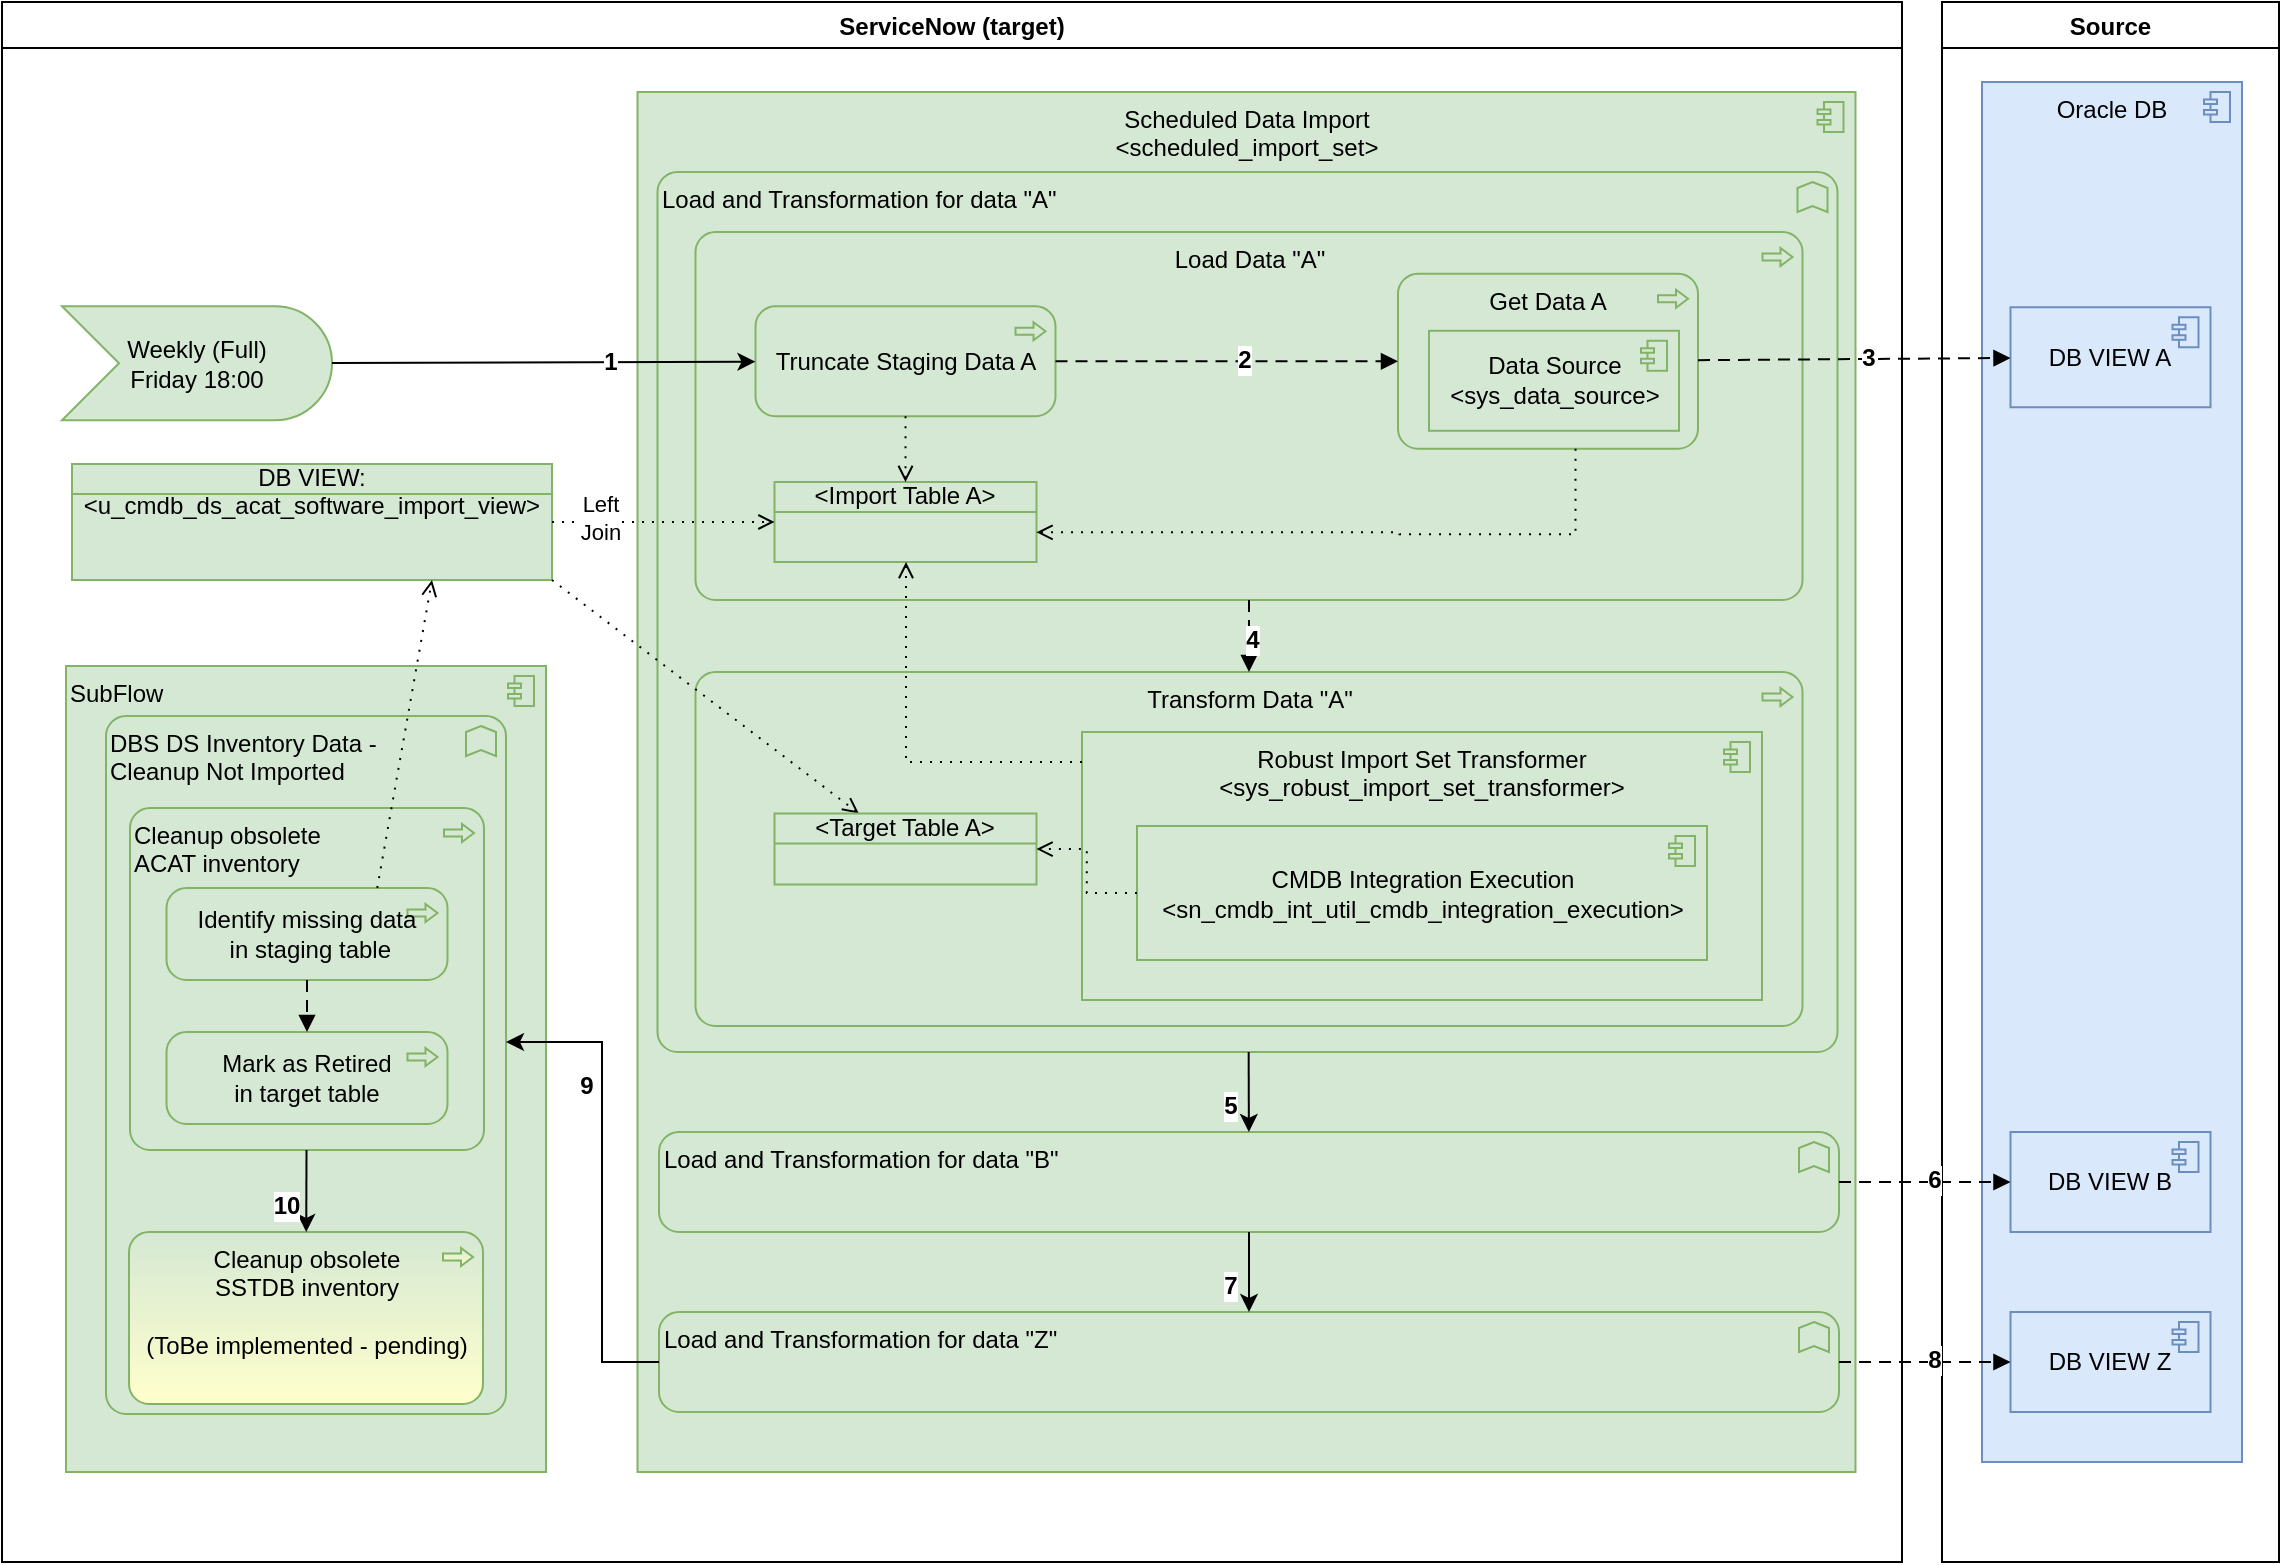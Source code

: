 <mxfile version="21.6.9" type="github" pages="6">
  <diagram id="h_mYvzWCQLt7tXOibcmP" name="Weekly">
    <mxGraphModel dx="2536" dy="2032" grid="0" gridSize="10" guides="1" tooltips="1" connect="1" arrows="1" fold="1" page="1" pageScale="1" pageWidth="1169" pageHeight="827" math="0" shadow="0">
      <root>
        <mxCell id="0" />
        <mxCell id="1" parent="0" />
        <mxCell id="sPlbNuECdOUcrTxnxM2u-5" value="ServiceNow (target)" style="swimlane;" vertex="1" parent="1">
          <mxGeometry x="10" y="-803" width="950" height="780" as="geometry" />
        </mxCell>
        <mxCell id="CUH35MEfp4jzeERtj9Yg-64" value="Scheduled Data Import&lt;br&gt;&amp;lt;scheduled_import_set&amp;gt;" style="html=1;outlineConnect=0;whiteSpace=wrap;fillColor=#d5e8d4;shape=mxgraph.archimate3.application;appType=comp;archiType=square;strokeColor=#82b366;verticalAlign=top;" vertex="1" parent="sPlbNuECdOUcrTxnxM2u-5">
          <mxGeometry x="317.75" y="45" width="609" height="690" as="geometry" />
        </mxCell>
        <mxCell id="CUH35MEfp4jzeERtj9Yg-65" value="Load and Transformation for data &quot;A&quot;" style="html=1;outlineConnect=0;whiteSpace=wrap;fillColor=#d5e8d4;shape=mxgraph.archimate3.application;appType=func;archiType=rounded;strokeColor=#82b366;verticalAlign=top;align=left;" vertex="1" parent="sPlbNuECdOUcrTxnxM2u-5">
          <mxGeometry x="327.75" y="85" width="590" height="440" as="geometry" />
        </mxCell>
        <mxCell id="CUH35MEfp4jzeERtj9Yg-71" value="Weekly (Full)&lt;br&gt;Friday 18:00" style="html=1;outlineConnect=0;whiteSpace=wrap;fillColor=#d5e8d4;shape=mxgraph.archimate3.event;strokeColor=#82b366;" vertex="1" parent="sPlbNuECdOUcrTxnxM2u-5">
          <mxGeometry x="30" y="152.13" width="135" height="57" as="geometry" />
        </mxCell>
        <mxCell id="CUH35MEfp4jzeERtj9Yg-72" value="Load Data &quot;A&quot;" style="html=1;outlineConnect=0;whiteSpace=wrap;fillColor=#d5e8d4;shape=mxgraph.archimate3.application;appType=proc;archiType=rounded;strokeColor=#82b366;verticalAlign=top;" vertex="1" parent="sPlbNuECdOUcrTxnxM2u-5">
          <mxGeometry x="346.75" y="115" width="553.5" height="184" as="geometry" />
        </mxCell>
        <mxCell id="CUH35MEfp4jzeERtj9Yg-73" value="Truncate Staging Data A" style="html=1;outlineConnect=0;whiteSpace=wrap;fillColor=#d5e8d4;shape=mxgraph.archimate3.application;appType=proc;archiType=rounded;strokeColor=#82b366;verticalAlign=middle;" vertex="1" parent="sPlbNuECdOUcrTxnxM2u-5">
          <mxGeometry x="376.75" y="152.13" width="150" height="55" as="geometry" />
        </mxCell>
        <mxCell id="CUH35MEfp4jzeERtj9Yg-74" value="Get Data A" style="html=1;outlineConnect=0;whiteSpace=wrap;fillColor=#d5e8d4;shape=mxgraph.archimate3.application;appType=proc;archiType=rounded;strokeColor=#82b366;verticalAlign=top;" vertex="1" parent="sPlbNuECdOUcrTxnxM2u-5">
          <mxGeometry x="698" y="135.88" width="150" height="87.5" as="geometry" />
        </mxCell>
        <mxCell id="CUH35MEfp4jzeERtj9Yg-75" value="Data Source &lt;br&gt;&amp;lt;sys_data_source&amp;gt;" style="html=1;outlineConnect=0;whiteSpace=wrap;fillColor=#d5e8d4;shape=mxgraph.archimate3.application;appType=comp;archiType=square;strokeColor=#82b366;verticalAlign=middle;" vertex="1" parent="sPlbNuECdOUcrTxnxM2u-5">
          <mxGeometry x="713.5" y="164.38" width="125" height="50" as="geometry" />
        </mxCell>
        <mxCell id="CUH35MEfp4jzeERtj9Yg-76" value="" style="edgeStyle=none;rounded=0;orthogonalLoop=1;jettySize=auto;html=1;fontSize=6;" edge="1" parent="sPlbNuECdOUcrTxnxM2u-5" source="CUH35MEfp4jzeERtj9Yg-71" target="CUH35MEfp4jzeERtj9Yg-73">
          <mxGeometry relative="1" as="geometry">
            <mxPoint x="144" y="134.13" as="sourcePoint" />
            <mxPoint x="259" y="160.13" as="targetPoint" />
          </mxGeometry>
        </mxCell>
        <mxCell id="CUH35MEfp4jzeERtj9Yg-77" value="&lt;font style=&quot;font-size: 12px;&quot;&gt;&lt;b&gt;1&lt;/b&gt;&lt;/font&gt;" style="edgeLabel;html=1;align=center;verticalAlign=middle;resizable=0;points=[];fontSize=6;" vertex="1" connectable="0" parent="CUH35MEfp4jzeERtj9Yg-76">
          <mxGeometry x="0.4" y="-1" relative="1" as="geometry">
            <mxPoint x="-9" y="-1" as="offset" />
          </mxGeometry>
        </mxCell>
        <mxCell id="CUH35MEfp4jzeERtj9Yg-78" value="" style="html=1;endArrow=block;dashed=1;elbow=vertical;endFill=1;dashPattern=6 4;rounded=0;fontSize=12;" edge="1" parent="sPlbNuECdOUcrTxnxM2u-5" source="CUH35MEfp4jzeERtj9Yg-73" target="CUH35MEfp4jzeERtj9Yg-74">
          <mxGeometry width="160" relative="1" as="geometry">
            <mxPoint x="306.75" y="433.13" as="sourcePoint" />
            <mxPoint x="616.75" y="472.686" as="targetPoint" />
          </mxGeometry>
        </mxCell>
        <mxCell id="CUH35MEfp4jzeERtj9Yg-79" value="&lt;b&gt;2&lt;/b&gt;" style="edgeLabel;html=1;align=center;verticalAlign=middle;resizable=0;points=[];fontSize=12;" vertex="1" connectable="0" parent="CUH35MEfp4jzeERtj9Yg-78">
          <mxGeometry x="0.091" y="1" relative="1" as="geometry">
            <mxPoint as="offset" />
          </mxGeometry>
        </mxCell>
        <mxCell id="CUH35MEfp4jzeERtj9Yg-80" value="Transform Data &quot;A&quot;" style="html=1;outlineConnect=0;whiteSpace=wrap;fillColor=#d5e8d4;shape=mxgraph.archimate3.application;appType=proc;archiType=rounded;strokeColor=#82b366;verticalAlign=top;" vertex="1" parent="sPlbNuECdOUcrTxnxM2u-5">
          <mxGeometry x="346.75" y="335" width="553.5" height="177" as="geometry" />
        </mxCell>
        <mxCell id="CUH35MEfp4jzeERtj9Yg-81" value="Robust Import Set Transformer &amp;lt;sys_robust_import_set_transformer&amp;gt;" style="html=1;outlineConnect=0;whiteSpace=wrap;fillColor=#d5e8d4;shape=mxgraph.archimate3.application;appType=comp;archiType=square;strokeColor=#82b366;verticalAlign=top;" vertex="1" parent="sPlbNuECdOUcrTxnxM2u-5">
          <mxGeometry x="540" y="365" width="340" height="134" as="geometry" />
        </mxCell>
        <mxCell id="CUH35MEfp4jzeERtj9Yg-82" value="" style="html=1;endArrow=block;dashed=1;elbow=vertical;endFill=1;dashPattern=6 4;rounded=0;fontSize=12;" edge="1" parent="sPlbNuECdOUcrTxnxM2u-5" source="CUH35MEfp4jzeERtj9Yg-72" target="CUH35MEfp4jzeERtj9Yg-80">
          <mxGeometry width="160" relative="1" as="geometry">
            <mxPoint x="889" y="220" as="sourcePoint" />
            <mxPoint x="1154" y="220" as="targetPoint" />
          </mxGeometry>
        </mxCell>
        <mxCell id="CUH35MEfp4jzeERtj9Yg-83" value="&lt;b&gt;4&lt;/b&gt;" style="edgeLabel;html=1;align=center;verticalAlign=middle;resizable=0;points=[];fontSize=12;" vertex="1" connectable="0" parent="CUH35MEfp4jzeERtj9Yg-82">
          <mxGeometry x="0.091" y="1" relative="1" as="geometry">
            <mxPoint as="offset" />
          </mxGeometry>
        </mxCell>
        <mxCell id="CUH35MEfp4jzeERtj9Yg-84" value="CMDB Integration Execution &amp;lt;sn_cmdb_int_util_cmdb_integration_execution&amp;gt;" style="html=1;outlineConnect=0;whiteSpace=wrap;fillColor=#d5e8d4;shape=mxgraph.archimate3.application;appType=comp;archiType=square;strokeColor=#82b366;verticalAlign=middle;" vertex="1" parent="sPlbNuECdOUcrTxnxM2u-5">
          <mxGeometry x="567.5" y="412" width="285" height="67" as="geometry" />
        </mxCell>
        <mxCell id="CUH35MEfp4jzeERtj9Yg-89" value="&amp;lt;Import Table A&amp;gt;" style="html=1;outlineConnect=0;whiteSpace=wrap;fillColor=#d5e8d4;shape=mxgraph.archimate3.businessObject;overflow=fill;strokeColor=#82b366;" vertex="1" parent="sPlbNuECdOUcrTxnxM2u-5">
          <mxGeometry x="386.25" y="240" width="131" height="40" as="geometry" />
        </mxCell>
        <mxCell id="CUH35MEfp4jzeERtj9Yg-90" value="" style="edgeStyle=orthogonalEdgeStyle;html=1;endArrow=open;elbow=vertical;endFill=0;dashed=1;dashPattern=1 4;rounded=0;fillColor=#00b9f2;" edge="1" parent="sPlbNuECdOUcrTxnxM2u-5" source="CUH35MEfp4jzeERtj9Yg-73" target="CUH35MEfp4jzeERtj9Yg-89">
          <mxGeometry width="160" relative="1" as="geometry">
            <mxPoint x="494.75" y="1081.13" as="sourcePoint" />
            <mxPoint x="294.75" y="1040.13" as="targetPoint" />
            <Array as="points">
              <mxPoint x="506.75" y="265.13" />
            </Array>
          </mxGeometry>
        </mxCell>
        <mxCell id="CUH35MEfp4jzeERtj9Yg-91" value="" style="edgeStyle=orthogonalEdgeStyle;html=1;endArrow=open;elbow=vertical;endFill=0;dashed=1;dashPattern=1 4;rounded=0;fillColor=#00b9f2;" edge="1" parent="sPlbNuECdOUcrTxnxM2u-5" source="CUH35MEfp4jzeERtj9Yg-74" target="CUH35MEfp4jzeERtj9Yg-89">
          <mxGeometry width="160" relative="1" as="geometry">
            <mxPoint x="504.75" y="1091.13" as="sourcePoint" />
            <mxPoint x="304.75" y="1050.13" as="targetPoint" />
            <Array as="points">
              <mxPoint x="786.75" y="266.13" />
              <mxPoint x="698.75" y="266.13" />
              <mxPoint x="698.75" y="265.13" />
            </Array>
          </mxGeometry>
        </mxCell>
        <mxCell id="CUH35MEfp4jzeERtj9Yg-92" value="" style="html=1;endArrow=open;elbow=vertical;endFill=0;dashed=1;dashPattern=1 4;rounded=0;fillColor=#00b9f2;edgeStyle=orthogonalEdgeStyle;" edge="1" parent="sPlbNuECdOUcrTxnxM2u-5" source="CUH35MEfp4jzeERtj9Yg-81" target="CUH35MEfp4jzeERtj9Yg-89">
          <mxGeometry width="160" relative="1" as="geometry">
            <mxPoint x="797" y="233" as="sourcePoint" />
            <mxPoint x="527" y="275" as="targetPoint" />
            <Array as="points">
              <mxPoint x="452" y="380" />
            </Array>
          </mxGeometry>
        </mxCell>
        <mxCell id="CUH35MEfp4jzeERtj9Yg-93" value="Load and Transformation for data &quot;B&quot;" style="html=1;outlineConnect=0;whiteSpace=wrap;fillColor=#d5e8d4;shape=mxgraph.archimate3.application;appType=func;archiType=rounded;strokeColor=#82b366;verticalAlign=top;align=left;" vertex="1" parent="sPlbNuECdOUcrTxnxM2u-5">
          <mxGeometry x="328.5" y="565" width="590" height="50" as="geometry" />
        </mxCell>
        <mxCell id="CUH35MEfp4jzeERtj9Yg-95" value="" style="edgeStyle=none;rounded=0;orthogonalLoop=1;jettySize=auto;html=1;fontSize=6;" edge="1" parent="sPlbNuECdOUcrTxnxM2u-5" source="CUH35MEfp4jzeERtj9Yg-65" target="CUH35MEfp4jzeERtj9Yg-93">
          <mxGeometry relative="1" as="geometry">
            <mxPoint x="301.75" y="189" as="sourcePoint" />
            <mxPoint x="386.75" y="189" as="targetPoint" />
          </mxGeometry>
        </mxCell>
        <mxCell id="CUH35MEfp4jzeERtj9Yg-96" value="&lt;font style=&quot;font-size: 12px;&quot;&gt;&lt;b&gt;5&lt;/b&gt;&lt;/font&gt;" style="edgeLabel;html=1;align=center;verticalAlign=middle;resizable=0;points=[];fontSize=6;" vertex="1" connectable="0" parent="CUH35MEfp4jzeERtj9Yg-95">
          <mxGeometry x="0.4" y="-1" relative="1" as="geometry">
            <mxPoint x="-9" y="-1" as="offset" />
          </mxGeometry>
        </mxCell>
        <mxCell id="CUH35MEfp4jzeERtj9Yg-115" value="SubFlow" style="html=1;outlineConnect=0;whiteSpace=wrap;fillColor=#d5e8d4;shape=mxgraph.archimate3.application;appType=comp;archiType=square;strokeColor=#82b366;verticalAlign=top;align=left;" vertex="1" parent="sPlbNuECdOUcrTxnxM2u-5">
          <mxGeometry x="32" y="332" width="240" height="403" as="geometry" />
        </mxCell>
        <mxCell id="CUH35MEfp4jzeERtj9Yg-116" value="DBS DS Inventory Data - &lt;br&gt;Cleanup Not Imported" style="html=1;outlineConnect=0;whiteSpace=wrap;fillColor=#d5e8d4;shape=mxgraph.archimate3.application;appType=func;archiType=rounded;strokeColor=#82b366;verticalAlign=top;align=left;" vertex="1" parent="sPlbNuECdOUcrTxnxM2u-5">
          <mxGeometry x="52" y="357" width="200" height="349" as="geometry" />
        </mxCell>
        <mxCell id="CUH35MEfp4jzeERtj9Yg-120" value="DB VIEW: &amp;lt;u_cmdb_ds_acat_software_import_view&amp;gt;" style="html=1;outlineConnect=0;whiteSpace=wrap;fillColor=#d5e8d4;shape=mxgraph.archimate3.businessObject;overflow=fill;strokeColor=#82b366;" vertex="1" parent="sPlbNuECdOUcrTxnxM2u-5">
          <mxGeometry x="35" y="231" width="240" height="58" as="geometry" />
        </mxCell>
        <mxCell id="CUH35MEfp4jzeERtj9Yg-124" value="" style="html=1;endArrow=open;elbow=vertical;endFill=0;dashed=1;dashPattern=1 4;rounded=0;fillColor=#00b9f2;exitX=1;exitY=1;exitDx=0;exitDy=0;exitPerimeter=0;" edge="1" parent="sPlbNuECdOUcrTxnxM2u-5" source="CUH35MEfp4jzeERtj9Yg-120" target="CUH35MEfp4jzeERtj9Yg-85">
          <mxGeometry width="160" relative="1" as="geometry">
            <mxPoint x="291" y="-245" as="sourcePoint" />
            <mxPoint x="96" y="200" as="targetPoint" />
          </mxGeometry>
        </mxCell>
        <mxCell id="CUH35MEfp4jzeERtj9Yg-126" value="" style="html=1;endArrow=open;elbow=vertical;endFill=0;dashed=1;dashPattern=1 4;rounded=0;fillColor=#00b9f2;" edge="1" parent="sPlbNuECdOUcrTxnxM2u-5" source="CUH35MEfp4jzeERtj9Yg-120" target="CUH35MEfp4jzeERtj9Yg-89">
          <mxGeometry width="160" relative="1" as="geometry">
            <mxPoint x="123.842" y="200" as="sourcePoint" />
            <mxPoint x="177.126" y="247" as="targetPoint" />
          </mxGeometry>
        </mxCell>
        <mxCell id="CUH35MEfp4jzeERtj9Yg-127" value="Left&lt;br&gt;Join" style="edgeLabel;html=1;align=center;verticalAlign=middle;resizable=0;points=[];" vertex="1" connectable="0" parent="CUH35MEfp4jzeERtj9Yg-126">
          <mxGeometry x="-0.083" y="2" relative="1" as="geometry">
            <mxPoint x="-27" as="offset" />
          </mxGeometry>
        </mxCell>
        <mxCell id="CUH35MEfp4jzeERtj9Yg-85" value="&amp;lt;Target Table A&amp;gt;" style="html=1;outlineConnect=0;whiteSpace=wrap;fillColor=#d5e8d4;shape=mxgraph.archimate3.businessObject;overflow=fill;strokeColor=#82b366;" vertex="1" parent="sPlbNuECdOUcrTxnxM2u-5">
          <mxGeometry x="386.25" y="405.75" width="131" height="35.5" as="geometry" />
        </mxCell>
        <mxCell id="CUH35MEfp4jzeERtj9Yg-86" value="" style="html=1;endArrow=open;elbow=vertical;endFill=0;dashed=1;dashPattern=1 4;rounded=0;fillColor=#00b9f2;edgeStyle=orthogonalEdgeStyle;" edge="1" parent="sPlbNuECdOUcrTxnxM2u-5" source="CUH35MEfp4jzeERtj9Yg-84" target="CUH35MEfp4jzeERtj9Yg-85">
          <mxGeometry width="160" relative="1" as="geometry">
            <mxPoint x="558" y="375" as="sourcePoint" />
            <mxPoint x="462" y="293" as="targetPoint" />
          </mxGeometry>
        </mxCell>
        <mxCell id="CUH35MEfp4jzeERtj9Yg-137" value="Cleanup obsolete&lt;br style=&quot;border-color: var(--border-color);&quot;&gt;&lt;span style=&quot;&quot;&gt;ACAT inventory&lt;/span&gt;" style="html=1;outlineConnect=0;whiteSpace=wrap;fillColor=#d5e8d4;shape=mxgraph.archimate3.application;appType=proc;archiType=rounded;strokeColor=#82b366;verticalAlign=top;align=left;" vertex="1" parent="sPlbNuECdOUcrTxnxM2u-5">
          <mxGeometry x="64" y="403" width="177" height="171" as="geometry" />
        </mxCell>
        <mxCell id="CUH35MEfp4jzeERtj9Yg-138" value="Mark as Retired &lt;br&gt;in target table" style="html=1;outlineConnect=0;whiteSpace=wrap;fillColor=#d5e8d4;shape=mxgraph.archimate3.application;appType=proc;archiType=rounded;strokeColor=#82b366;" vertex="1" parent="sPlbNuECdOUcrTxnxM2u-5">
          <mxGeometry x="82.25" y="515" width="140.5" height="46" as="geometry" />
        </mxCell>
        <mxCell id="CUH35MEfp4jzeERtj9Yg-139" value="Identify missing data&lt;br&gt;&amp;nbsp;in staging table" style="html=1;outlineConnect=0;whiteSpace=wrap;fillColor=#d5e8d4;shape=mxgraph.archimate3.application;appType=proc;archiType=rounded;strokeColor=#82b366;" vertex="1" parent="sPlbNuECdOUcrTxnxM2u-5">
          <mxGeometry x="82.25" y="443" width="140.5" height="46" as="geometry" />
        </mxCell>
        <mxCell id="CUH35MEfp4jzeERtj9Yg-140" value="" style="html=1;endArrow=block;dashed=1;elbow=vertical;endFill=1;dashPattern=6 4;rounded=0;fontSize=12;" edge="1" parent="sPlbNuECdOUcrTxnxM2u-5" source="CUH35MEfp4jzeERtj9Yg-139" target="CUH35MEfp4jzeERtj9Yg-138">
          <mxGeometry width="160" relative="1" as="geometry">
            <mxPoint x="-240.75" y="273" as="sourcePoint" />
            <mxPoint x="-240.75" y="319" as="targetPoint" />
          </mxGeometry>
        </mxCell>
        <mxCell id="CUH35MEfp4jzeERtj9Yg-142" value="" style="html=1;endArrow=open;elbow=vertical;endFill=0;dashed=1;dashPattern=1 4;rounded=0;fillColor=#00b9f2;exitX=0.75;exitY=0;exitDx=0;exitDy=0;exitPerimeter=0;entryX=0.75;entryY=1;entryDx=0;entryDy=0;entryPerimeter=0;" edge="1" parent="sPlbNuECdOUcrTxnxM2u-5" source="CUH35MEfp4jzeERtj9Yg-139" target="CUH35MEfp4jzeERtj9Yg-120">
          <mxGeometry width="160" relative="1" as="geometry">
            <mxPoint x="222.374" y="960" as="sourcePoint" />
            <mxPoint x="158" y="289" as="targetPoint" />
          </mxGeometry>
        </mxCell>
        <mxCell id="CUH35MEfp4jzeERtj9Yg-141" value="Cleanup obsolete&lt;br style=&quot;border-color: var(--border-color); text-align: left;&quot;&gt;&lt;span style=&quot;text-align: left;&quot;&gt;SSTDB inventory&lt;/span&gt;&lt;br style=&quot;border-color: var(--border-color); text-align: left;&quot;&gt;&lt;br style=&quot;border-color: var(--border-color); text-align: left;&quot;&gt;&lt;span style=&quot;text-align: left;&quot;&gt;(ToBe implemented - pending)&lt;/span&gt;" style="html=1;outlineConnect=0;whiteSpace=wrap;fillColor=#d5e8d4;shape=mxgraph.archimate3.application;appType=proc;archiType=rounded;strokeColor=#82b366;verticalAlign=top;gradientColor=#FFFFCC;" vertex="1" parent="sPlbNuECdOUcrTxnxM2u-5">
          <mxGeometry x="63.5" y="615" width="177" height="86" as="geometry" />
        </mxCell>
        <mxCell id="CUH35MEfp4jzeERtj9Yg-143" value="" style="edgeStyle=none;rounded=0;orthogonalLoop=1;jettySize=auto;html=1;fontSize=6;" edge="1" parent="sPlbNuECdOUcrTxnxM2u-5" source="CUH35MEfp4jzeERtj9Yg-137" target="CUH35MEfp4jzeERtj9Yg-141">
          <mxGeometry relative="1" as="geometry">
            <mxPoint x="225" y="1090" as="sourcePoint" />
            <mxPoint x="225" y="1120" as="targetPoint" />
          </mxGeometry>
        </mxCell>
        <mxCell id="CUH35MEfp4jzeERtj9Yg-144" value="&lt;font style=&quot;font-size: 12px;&quot;&gt;&lt;b&gt;10&lt;/b&gt;&lt;/font&gt;" style="edgeLabel;html=1;align=center;verticalAlign=middle;resizable=0;points=[];fontSize=6;" vertex="1" connectable="0" parent="CUH35MEfp4jzeERtj9Yg-143">
          <mxGeometry x="0.4" y="-1" relative="1" as="geometry">
            <mxPoint x="-9" y="-1" as="offset" />
          </mxGeometry>
        </mxCell>
        <mxCell id="CUH35MEfp4jzeERtj9Yg-66" value="Source" style="swimlane;" vertex="1" parent="1">
          <mxGeometry x="980" y="-803" width="168.5" height="780" as="geometry" />
        </mxCell>
        <mxCell id="CUH35MEfp4jzeERtj9Yg-67" value="Oracle DB" style="html=1;outlineConnect=0;whiteSpace=wrap;fillColor=#dae8fc;shape=mxgraph.archimate3.application;appType=comp;archiType=square;strokeColor=#6c8ebf;verticalAlign=top;" vertex="1" parent="CUH35MEfp4jzeERtj9Yg-66">
          <mxGeometry x="20" y="40" width="130" height="690" as="geometry" />
        </mxCell>
        <mxCell id="CUH35MEfp4jzeERtj9Yg-68" value="DB VIEW A" style="html=1;outlineConnect=0;whiteSpace=wrap;fillColor=#dae8fc;shape=mxgraph.archimate3.application;appType=comp;archiType=square;strokeColor=#6c8ebf;verticalAlign=middle;" vertex="1" parent="CUH35MEfp4jzeERtj9Yg-66">
          <mxGeometry x="34.25" y="152.63" width="100" height="50" as="geometry" />
        </mxCell>
        <mxCell id="CUH35MEfp4jzeERtj9Yg-69" value="DB VIEW B" style="html=1;outlineConnect=0;whiteSpace=wrap;fillColor=#dae8fc;shape=mxgraph.archimate3.application;appType=comp;archiType=square;strokeColor=#6c8ebf;verticalAlign=middle;" vertex="1" parent="CUH35MEfp4jzeERtj9Yg-66">
          <mxGeometry x="34.25" y="565" width="100" height="50" as="geometry" />
        </mxCell>
        <mxCell id="CUH35MEfp4jzeERtj9Yg-70" value="DB VIEW Z" style="html=1;outlineConnect=0;whiteSpace=wrap;fillColor=#dae8fc;shape=mxgraph.archimate3.application;appType=comp;archiType=square;strokeColor=#6c8ebf;verticalAlign=middle;" vertex="1" parent="CUH35MEfp4jzeERtj9Yg-66">
          <mxGeometry x="34.25" y="655" width="100" height="50" as="geometry" />
        </mxCell>
        <mxCell id="CUH35MEfp4jzeERtj9Yg-87" value="" style="html=1;endArrow=block;dashed=1;elbow=vertical;endFill=1;dashPattern=6 4;rounded=0;fontSize=12;" edge="1" parent="1" source="CUH35MEfp4jzeERtj9Yg-74" target="CUH35MEfp4jzeERtj9Yg-68">
          <mxGeometry width="160" relative="1" as="geometry">
            <mxPoint x="911.25" y="-93" as="sourcePoint" />
            <mxPoint x="981.25" y="-163" as="targetPoint" />
          </mxGeometry>
        </mxCell>
        <mxCell id="CUH35MEfp4jzeERtj9Yg-88" value="&lt;b&gt;3&lt;/b&gt;" style="edgeLabel;html=1;align=center;verticalAlign=middle;resizable=0;points=[];fontSize=12;" vertex="1" connectable="0" parent="CUH35MEfp4jzeERtj9Yg-87">
          <mxGeometry x="0.091" y="1" relative="1" as="geometry">
            <mxPoint as="offset" />
          </mxGeometry>
        </mxCell>
        <mxCell id="CUH35MEfp4jzeERtj9Yg-99" value="Load and Transformation for data &quot;Z&quot;" style="html=1;outlineConnect=0;whiteSpace=wrap;fillColor=#d5e8d4;shape=mxgraph.archimate3.application;appType=func;archiType=rounded;strokeColor=#82b366;verticalAlign=top;align=left;" vertex="1" parent="1">
          <mxGeometry x="338.5" y="-148" width="590" height="50" as="geometry" />
        </mxCell>
        <mxCell id="CUH35MEfp4jzeERtj9Yg-97" value="" style="edgeStyle=none;rounded=0;orthogonalLoop=1;jettySize=auto;html=1;fontSize=6;" edge="1" parent="1" source="CUH35MEfp4jzeERtj9Yg-93" target="CUH35MEfp4jzeERtj9Yg-99">
          <mxGeometry relative="1" as="geometry">
            <mxPoint x="321.75" y="-604" as="sourcePoint" />
            <mxPoint x="633.5" y="-148" as="targetPoint" />
          </mxGeometry>
        </mxCell>
        <mxCell id="CUH35MEfp4jzeERtj9Yg-98" value="&lt;font style=&quot;font-size: 12px;&quot;&gt;&lt;b&gt;7&lt;/b&gt;&lt;/font&gt;" style="edgeLabel;html=1;align=center;verticalAlign=middle;resizable=0;points=[];fontSize=6;" vertex="1" connectable="0" parent="CUH35MEfp4jzeERtj9Yg-97">
          <mxGeometry x="0.4" y="-1" relative="1" as="geometry">
            <mxPoint x="-9" y="-1" as="offset" />
          </mxGeometry>
        </mxCell>
        <mxCell id="CUH35MEfp4jzeERtj9Yg-131" value="" style="html=1;endArrow=block;dashed=1;elbow=vertical;endFill=1;dashPattern=6 4;rounded=0;fontSize=12;" edge="1" parent="1" source="CUH35MEfp4jzeERtj9Yg-93" target="CUH35MEfp4jzeERtj9Yg-69">
          <mxGeometry width="160" relative="1" as="geometry">
            <mxPoint x="868" y="-614" as="sourcePoint" />
            <mxPoint x="1024" y="-615" as="targetPoint" />
          </mxGeometry>
        </mxCell>
        <mxCell id="CUH35MEfp4jzeERtj9Yg-132" value="&lt;b&gt;6&lt;/b&gt;" style="edgeLabel;html=1;align=center;verticalAlign=middle;resizable=0;points=[];fontSize=12;" vertex="1" connectable="0" parent="CUH35MEfp4jzeERtj9Yg-131">
          <mxGeometry x="0.091" y="1" relative="1" as="geometry">
            <mxPoint as="offset" />
          </mxGeometry>
        </mxCell>
        <mxCell id="CUH35MEfp4jzeERtj9Yg-133" value="" style="html=1;endArrow=block;dashed=1;elbow=vertical;endFill=1;dashPattern=6 4;rounded=0;fontSize=12;" edge="1" parent="1" source="CUH35MEfp4jzeERtj9Yg-99" target="CUH35MEfp4jzeERtj9Yg-70">
          <mxGeometry width="160" relative="1" as="geometry">
            <mxPoint x="878" y="-604" as="sourcePoint" />
            <mxPoint x="1034" y="-605" as="targetPoint" />
          </mxGeometry>
        </mxCell>
        <mxCell id="CUH35MEfp4jzeERtj9Yg-134" value="&lt;b&gt;8&lt;/b&gt;" style="edgeLabel;html=1;align=center;verticalAlign=middle;resizable=0;points=[];fontSize=12;" vertex="1" connectable="0" parent="CUH35MEfp4jzeERtj9Yg-133">
          <mxGeometry x="0.091" y="1" relative="1" as="geometry">
            <mxPoint as="offset" />
          </mxGeometry>
        </mxCell>
        <mxCell id="CUH35MEfp4jzeERtj9Yg-135" value="" style="edgeStyle=orthogonalEdgeStyle;rounded=0;orthogonalLoop=1;jettySize=auto;html=1;fontSize=6;" edge="1" parent="1" source="CUH35MEfp4jzeERtj9Yg-99" target="CUH35MEfp4jzeERtj9Yg-116">
          <mxGeometry relative="1" as="geometry">
            <mxPoint x="644" y="-178" as="sourcePoint" />
            <mxPoint x="644" y="-138" as="targetPoint" />
            <Array as="points">
              <mxPoint x="310" y="-123" />
              <mxPoint x="310" y="-283" />
            </Array>
          </mxGeometry>
        </mxCell>
        <mxCell id="CUH35MEfp4jzeERtj9Yg-136" value="&lt;font style=&quot;font-size: 12px;&quot;&gt;&lt;b&gt;9&lt;/b&gt;&lt;/font&gt;" style="edgeLabel;html=1;align=center;verticalAlign=middle;resizable=0;points=[];fontSize=6;" vertex="1" connectable="0" parent="CUH35MEfp4jzeERtj9Yg-135">
          <mxGeometry x="0.4" y="-1" relative="1" as="geometry">
            <mxPoint x="-9" y="-1" as="offset" />
          </mxGeometry>
        </mxCell>
      </root>
    </mxGraphModel>
  </diagram>
  <diagram name="Daily" id="XZXjSqrEXjs2A0nVUc4g">
    <mxGraphModel dx="2536" dy="2032" grid="0" gridSize="10" guides="1" tooltips="1" connect="1" arrows="1" fold="1" page="1" pageScale="1" pageWidth="1169" pageHeight="827" math="0" shadow="0">
      <root>
        <mxCell id="a4CmLrXr7Pk9MMHqqa8v-0" />
        <mxCell id="a4CmLrXr7Pk9MMHqqa8v-1" parent="a4CmLrXr7Pk9MMHqqa8v-0" />
        <mxCell id="a4CmLrXr7Pk9MMHqqa8v-2" value="ServiceNow (target)" style="swimlane;" vertex="1" parent="a4CmLrXr7Pk9MMHqqa8v-1">
          <mxGeometry x="10" y="-803" width="950" height="780" as="geometry" />
        </mxCell>
        <mxCell id="a4CmLrXr7Pk9MMHqqa8v-3" value="Scheduled Data Import&lt;br&gt;&amp;lt;scheduled_import_set&amp;gt;" style="html=1;outlineConnect=0;whiteSpace=wrap;fillColor=#d5e8d4;shape=mxgraph.archimate3.application;appType=comp;archiType=square;strokeColor=#82b366;verticalAlign=top;" vertex="1" parent="a4CmLrXr7Pk9MMHqqa8v-2">
          <mxGeometry x="317.75" y="45" width="609" height="690" as="geometry" />
        </mxCell>
        <mxCell id="a4CmLrXr7Pk9MMHqqa8v-4" value="Load and Transformation for data &quot;A&quot;" style="html=1;outlineConnect=0;whiteSpace=wrap;fillColor=#d5e8d4;shape=mxgraph.archimate3.application;appType=func;archiType=rounded;strokeColor=#82b366;verticalAlign=top;align=left;" vertex="1" parent="a4CmLrXr7Pk9MMHqqa8v-2">
          <mxGeometry x="327.75" y="85" width="590" height="440" as="geometry" />
        </mxCell>
        <mxCell id="a4CmLrXr7Pk9MMHqqa8v-5" value="Daily (Delta)&lt;br&gt;Mon-Fri at e.g.: 5:00" style="html=1;outlineConnect=0;whiteSpace=wrap;fillColor=#d5e8d4;shape=mxgraph.archimate3.event;strokeColor=#82b366;" vertex="1" parent="a4CmLrXr7Pk9MMHqqa8v-2">
          <mxGeometry x="55" y="124" width="135" height="57" as="geometry" />
        </mxCell>
        <mxCell id="a4CmLrXr7Pk9MMHqqa8v-6" value="Load Data &quot;A&quot;" style="html=1;outlineConnect=0;whiteSpace=wrap;fillColor=#d5e8d4;shape=mxgraph.archimate3.application;appType=proc;archiType=rounded;strokeColor=#82b366;verticalAlign=top;" vertex="1" parent="a4CmLrXr7Pk9MMHqqa8v-2">
          <mxGeometry x="346.75" y="115" width="553.5" height="184" as="geometry" />
        </mxCell>
        <mxCell id="a4CmLrXr7Pk9MMHqqa8v-8" value="&lt;font color=&quot;#ff0000&quot;&gt;Get &lt;b style=&quot;&quot;&gt;DELTA&lt;/b&gt; Data A&lt;/font&gt;" style="html=1;outlineConnect=0;whiteSpace=wrap;fillColor=#d5e8d4;shape=mxgraph.archimate3.application;appType=proc;archiType=rounded;strokeColor=#82b366;verticalAlign=top;" vertex="1" parent="a4CmLrXr7Pk9MMHqqa8v-2">
          <mxGeometry x="698" y="135.88" width="150" height="87.5" as="geometry" />
        </mxCell>
        <mxCell id="a4CmLrXr7Pk9MMHqqa8v-9" value="Data Source &lt;br&gt;&amp;lt;sys_data_source&amp;gt;" style="html=1;outlineConnect=0;whiteSpace=wrap;fillColor=#d5e8d4;shape=mxgraph.archimate3.application;appType=comp;archiType=square;strokeColor=#82b366;verticalAlign=middle;" vertex="1" parent="a4CmLrXr7Pk9MMHqqa8v-2">
          <mxGeometry x="713.5" y="164.38" width="125" height="50" as="geometry" />
        </mxCell>
        <mxCell id="a4CmLrXr7Pk9MMHqqa8v-14" value="Transform Data &quot;A&quot;" style="html=1;outlineConnect=0;whiteSpace=wrap;fillColor=#d5e8d4;shape=mxgraph.archimate3.application;appType=proc;archiType=rounded;strokeColor=#82b366;verticalAlign=top;" vertex="1" parent="a4CmLrXr7Pk9MMHqqa8v-2">
          <mxGeometry x="346.75" y="335" width="553.5" height="177" as="geometry" />
        </mxCell>
        <mxCell id="a4CmLrXr7Pk9MMHqqa8v-15" value="Robust Import Set Transformer &amp;lt;sys_robust_import_set_transformer&amp;gt;" style="html=1;outlineConnect=0;whiteSpace=wrap;fillColor=#d5e8d4;shape=mxgraph.archimate3.application;appType=comp;archiType=square;strokeColor=#82b366;verticalAlign=top;" vertex="1" parent="a4CmLrXr7Pk9MMHqqa8v-2">
          <mxGeometry x="540" y="365" width="340" height="134" as="geometry" />
        </mxCell>
        <mxCell id="a4CmLrXr7Pk9MMHqqa8v-16" value="" style="html=1;endArrow=block;dashed=1;elbow=vertical;endFill=1;dashPattern=6 4;rounded=0;fontSize=12;" edge="1" parent="a4CmLrXr7Pk9MMHqqa8v-2" source="a4CmLrXr7Pk9MMHqqa8v-6" target="a4CmLrXr7Pk9MMHqqa8v-14">
          <mxGeometry width="160" relative="1" as="geometry">
            <mxPoint x="889" y="220" as="sourcePoint" />
            <mxPoint x="1154" y="220" as="targetPoint" />
          </mxGeometry>
        </mxCell>
        <mxCell id="a4CmLrXr7Pk9MMHqqa8v-17" value="&lt;b&gt;4&lt;/b&gt;" style="edgeLabel;html=1;align=center;verticalAlign=middle;resizable=0;points=[];fontSize=12;" vertex="1" connectable="0" parent="a4CmLrXr7Pk9MMHqqa8v-16">
          <mxGeometry x="0.091" y="1" relative="1" as="geometry">
            <mxPoint as="offset" />
          </mxGeometry>
        </mxCell>
        <mxCell id="a4CmLrXr7Pk9MMHqqa8v-18" value="CMDB Integration Execution &amp;lt;sn_cmdb_int_util_cmdb_integration_execution&amp;gt;" style="html=1;outlineConnect=0;whiteSpace=wrap;fillColor=#d5e8d4;shape=mxgraph.archimate3.application;appType=comp;archiType=square;strokeColor=#82b366;verticalAlign=middle;" vertex="1" parent="a4CmLrXr7Pk9MMHqqa8v-2">
          <mxGeometry x="567.5" y="412" width="285" height="67" as="geometry" />
        </mxCell>
        <mxCell id="a4CmLrXr7Pk9MMHqqa8v-19" value="&amp;lt;Import Table A&amp;gt;" style="html=1;outlineConnect=0;whiteSpace=wrap;fillColor=#d5e8d4;shape=mxgraph.archimate3.businessObject;overflow=fill;strokeColor=#82b366;" vertex="1" parent="a4CmLrXr7Pk9MMHqqa8v-2">
          <mxGeometry x="386.25" y="240" width="131" height="40" as="geometry" />
        </mxCell>
        <mxCell id="a4CmLrXr7Pk9MMHqqa8v-21" value="" style="edgeStyle=orthogonalEdgeStyle;html=1;endArrow=open;elbow=vertical;endFill=0;dashed=1;dashPattern=1 4;rounded=0;fillColor=#00b9f2;" edge="1" parent="a4CmLrXr7Pk9MMHqqa8v-2" source="a4CmLrXr7Pk9MMHqqa8v-8" target="a4CmLrXr7Pk9MMHqqa8v-19">
          <mxGeometry width="160" relative="1" as="geometry">
            <mxPoint x="504.75" y="1091.13" as="sourcePoint" />
            <mxPoint x="304.75" y="1050.13" as="targetPoint" />
            <Array as="points">
              <mxPoint x="786.75" y="266.13" />
              <mxPoint x="698.75" y="266.13" />
              <mxPoint x="698.75" y="265.13" />
            </Array>
          </mxGeometry>
        </mxCell>
        <mxCell id="a4CmLrXr7Pk9MMHqqa8v-22" value="" style="html=1;endArrow=open;elbow=vertical;endFill=0;dashed=1;dashPattern=1 4;rounded=0;fillColor=#00b9f2;edgeStyle=orthogonalEdgeStyle;" edge="1" parent="a4CmLrXr7Pk9MMHqqa8v-2" source="a4CmLrXr7Pk9MMHqqa8v-15" target="a4CmLrXr7Pk9MMHqqa8v-19">
          <mxGeometry width="160" relative="1" as="geometry">
            <mxPoint x="797" y="233" as="sourcePoint" />
            <mxPoint x="527" y="275" as="targetPoint" />
            <Array as="points">
              <mxPoint x="452" y="380" />
            </Array>
          </mxGeometry>
        </mxCell>
        <mxCell id="a4CmLrXr7Pk9MMHqqa8v-23" value="Load and Transformation for data &quot;B&quot;" style="html=1;outlineConnect=0;whiteSpace=wrap;fillColor=#d5e8d4;shape=mxgraph.archimate3.application;appType=func;archiType=rounded;strokeColor=#82b366;verticalAlign=top;align=left;" vertex="1" parent="a4CmLrXr7Pk9MMHqqa8v-2">
          <mxGeometry x="328.5" y="565" width="590" height="50" as="geometry" />
        </mxCell>
        <mxCell id="a4CmLrXr7Pk9MMHqqa8v-24" value="" style="edgeStyle=none;rounded=0;orthogonalLoop=1;jettySize=auto;html=1;fontSize=6;" edge="1" parent="a4CmLrXr7Pk9MMHqqa8v-2" source="a4CmLrXr7Pk9MMHqqa8v-4" target="a4CmLrXr7Pk9MMHqqa8v-23">
          <mxGeometry relative="1" as="geometry">
            <mxPoint x="301.75" y="189" as="sourcePoint" />
            <mxPoint x="386.75" y="189" as="targetPoint" />
          </mxGeometry>
        </mxCell>
        <mxCell id="a4CmLrXr7Pk9MMHqqa8v-25" value="&lt;font style=&quot;font-size: 12px;&quot;&gt;&lt;b&gt;5&lt;/b&gt;&lt;/font&gt;" style="edgeLabel;html=1;align=center;verticalAlign=middle;resizable=0;points=[];fontSize=6;" vertex="1" connectable="0" parent="a4CmLrXr7Pk9MMHqqa8v-24">
          <mxGeometry x="0.4" y="-1" relative="1" as="geometry">
            <mxPoint x="-9" y="-1" as="offset" />
          </mxGeometry>
        </mxCell>
        <mxCell id="a4CmLrXr7Pk9MMHqqa8v-32" value="&amp;lt;Target Table A&amp;gt;" style="html=1;outlineConnect=0;whiteSpace=wrap;fillColor=#d5e8d4;shape=mxgraph.archimate3.businessObject;overflow=fill;strokeColor=#82b366;" vertex="1" parent="a4CmLrXr7Pk9MMHqqa8v-2">
          <mxGeometry x="386.25" y="405.75" width="131" height="35.5" as="geometry" />
        </mxCell>
        <mxCell id="a4CmLrXr7Pk9MMHqqa8v-33" value="" style="html=1;endArrow=open;elbow=vertical;endFill=0;dashed=1;dashPattern=1 4;rounded=0;fillColor=#00b9f2;edgeStyle=orthogonalEdgeStyle;" edge="1" parent="a4CmLrXr7Pk9MMHqqa8v-2" source="a4CmLrXr7Pk9MMHqqa8v-18" target="a4CmLrXr7Pk9MMHqqa8v-32">
          <mxGeometry width="160" relative="1" as="geometry">
            <mxPoint x="558" y="375" as="sourcePoint" />
            <mxPoint x="462" y="293" as="targetPoint" />
          </mxGeometry>
        </mxCell>
        <mxCell id="a4CmLrXr7Pk9MMHqqa8v-42" value="Source" style="swimlane;" vertex="1" parent="a4CmLrXr7Pk9MMHqqa8v-1">
          <mxGeometry x="980" y="-803" width="168.5" height="780" as="geometry" />
        </mxCell>
        <mxCell id="a4CmLrXr7Pk9MMHqqa8v-43" value="Oracle DB" style="html=1;outlineConnect=0;whiteSpace=wrap;fillColor=#dae8fc;shape=mxgraph.archimate3.application;appType=comp;archiType=square;strokeColor=#6c8ebf;verticalAlign=top;" vertex="1" parent="a4CmLrXr7Pk9MMHqqa8v-42">
          <mxGeometry x="20" y="40" width="130" height="690" as="geometry" />
        </mxCell>
        <mxCell id="a4CmLrXr7Pk9MMHqqa8v-44" value="DB VIEW A" style="html=1;outlineConnect=0;whiteSpace=wrap;fillColor=#dae8fc;shape=mxgraph.archimate3.application;appType=comp;archiType=square;strokeColor=#6c8ebf;verticalAlign=middle;" vertex="1" parent="a4CmLrXr7Pk9MMHqqa8v-42">
          <mxGeometry x="34.25" y="152.63" width="100" height="50" as="geometry" />
        </mxCell>
        <mxCell id="a4CmLrXr7Pk9MMHqqa8v-45" value="DB VIEW B" style="html=1;outlineConnect=0;whiteSpace=wrap;fillColor=#dae8fc;shape=mxgraph.archimate3.application;appType=comp;archiType=square;strokeColor=#6c8ebf;verticalAlign=middle;" vertex="1" parent="a4CmLrXr7Pk9MMHqqa8v-42">
          <mxGeometry x="34.25" y="565" width="100" height="50" as="geometry" />
        </mxCell>
        <mxCell id="a4CmLrXr7Pk9MMHqqa8v-46" value="DB VIEW Z" style="html=1;outlineConnect=0;whiteSpace=wrap;fillColor=#dae8fc;shape=mxgraph.archimate3.application;appType=comp;archiType=square;strokeColor=#6c8ebf;verticalAlign=middle;" vertex="1" parent="a4CmLrXr7Pk9MMHqqa8v-42">
          <mxGeometry x="34.25" y="655" width="100" height="50" as="geometry" />
        </mxCell>
        <mxCell id="a4CmLrXr7Pk9MMHqqa8v-47" value="" style="html=1;endArrow=block;dashed=1;elbow=vertical;endFill=1;dashPattern=6 4;rounded=0;fontSize=12;" edge="1" parent="a4CmLrXr7Pk9MMHqqa8v-1" source="a4CmLrXr7Pk9MMHqqa8v-8" target="a4CmLrXr7Pk9MMHqqa8v-44">
          <mxGeometry width="160" relative="1" as="geometry">
            <mxPoint x="911.25" y="-93" as="sourcePoint" />
            <mxPoint x="981.25" y="-163" as="targetPoint" />
          </mxGeometry>
        </mxCell>
        <mxCell id="a4CmLrXr7Pk9MMHqqa8v-48" value="&lt;b&gt;3&lt;/b&gt;" style="edgeLabel;html=1;align=center;verticalAlign=middle;resizable=0;points=[];fontSize=12;" vertex="1" connectable="0" parent="a4CmLrXr7Pk9MMHqqa8v-47">
          <mxGeometry x="0.091" y="1" relative="1" as="geometry">
            <mxPoint as="offset" />
          </mxGeometry>
        </mxCell>
        <mxCell id="a4CmLrXr7Pk9MMHqqa8v-49" value="Load and Transformation for data &quot;Z&quot;" style="html=1;outlineConnect=0;whiteSpace=wrap;fillColor=#d5e8d4;shape=mxgraph.archimate3.application;appType=func;archiType=rounded;strokeColor=#82b366;verticalAlign=top;align=left;" vertex="1" parent="a4CmLrXr7Pk9MMHqqa8v-1">
          <mxGeometry x="338.5" y="-148" width="590" height="50" as="geometry" />
        </mxCell>
        <mxCell id="a4CmLrXr7Pk9MMHqqa8v-50" value="" style="edgeStyle=none;rounded=0;orthogonalLoop=1;jettySize=auto;html=1;fontSize=6;" edge="1" parent="a4CmLrXr7Pk9MMHqqa8v-1" source="a4CmLrXr7Pk9MMHqqa8v-23" target="a4CmLrXr7Pk9MMHqqa8v-49">
          <mxGeometry relative="1" as="geometry">
            <mxPoint x="321.75" y="-604" as="sourcePoint" />
            <mxPoint x="633.5" y="-148" as="targetPoint" />
          </mxGeometry>
        </mxCell>
        <mxCell id="a4CmLrXr7Pk9MMHqqa8v-51" value="&lt;font style=&quot;font-size: 12px;&quot;&gt;&lt;b&gt;7&lt;/b&gt;&lt;/font&gt;" style="edgeLabel;html=1;align=center;verticalAlign=middle;resizable=0;points=[];fontSize=6;" vertex="1" connectable="0" parent="a4CmLrXr7Pk9MMHqqa8v-50">
          <mxGeometry x="0.4" y="-1" relative="1" as="geometry">
            <mxPoint x="-9" y="-1" as="offset" />
          </mxGeometry>
        </mxCell>
        <mxCell id="a4CmLrXr7Pk9MMHqqa8v-52" value="" style="html=1;endArrow=block;dashed=1;elbow=vertical;endFill=1;dashPattern=6 4;rounded=0;fontSize=12;" edge="1" parent="a4CmLrXr7Pk9MMHqqa8v-1" source="a4CmLrXr7Pk9MMHqqa8v-23" target="a4CmLrXr7Pk9MMHqqa8v-45">
          <mxGeometry width="160" relative="1" as="geometry">
            <mxPoint x="868" y="-614" as="sourcePoint" />
            <mxPoint x="1024" y="-615" as="targetPoint" />
          </mxGeometry>
        </mxCell>
        <mxCell id="a4CmLrXr7Pk9MMHqqa8v-53" value="&lt;b&gt;6&lt;/b&gt;" style="edgeLabel;html=1;align=center;verticalAlign=middle;resizable=0;points=[];fontSize=12;" vertex="1" connectable="0" parent="a4CmLrXr7Pk9MMHqqa8v-52">
          <mxGeometry x="0.091" y="1" relative="1" as="geometry">
            <mxPoint as="offset" />
          </mxGeometry>
        </mxCell>
        <mxCell id="a4CmLrXr7Pk9MMHqqa8v-54" value="" style="html=1;endArrow=block;dashed=1;elbow=vertical;endFill=1;dashPattern=6 4;rounded=0;fontSize=12;" edge="1" parent="a4CmLrXr7Pk9MMHqqa8v-1" source="a4CmLrXr7Pk9MMHqqa8v-49" target="a4CmLrXr7Pk9MMHqqa8v-46">
          <mxGeometry width="160" relative="1" as="geometry">
            <mxPoint x="878" y="-604" as="sourcePoint" />
            <mxPoint x="1034" y="-605" as="targetPoint" />
          </mxGeometry>
        </mxCell>
        <mxCell id="a4CmLrXr7Pk9MMHqqa8v-55" value="&lt;b&gt;8&lt;/b&gt;" style="edgeLabel;html=1;align=center;verticalAlign=middle;resizable=0;points=[];fontSize=12;" vertex="1" connectable="0" parent="a4CmLrXr7Pk9MMHqqa8v-54">
          <mxGeometry x="0.091" y="1" relative="1" as="geometry">
            <mxPoint as="offset" />
          </mxGeometry>
        </mxCell>
        <mxCell id="OeuhvX8OSesfr83f2bUR-0" value="Truncate Staging Data A" style="html=1;outlineConnect=0;whiteSpace=wrap;fillColor=#d5e8d4;shape=mxgraph.archimate3.application;appType=proc;archiType=rounded;strokeColor=#82b366;verticalAlign=middle;" vertex="1" parent="a4CmLrXr7Pk9MMHqqa8v-1">
          <mxGeometry x="386.75" y="-650.87" width="150" height="55" as="geometry" />
        </mxCell>
        <mxCell id="a4CmLrXr7Pk9MMHqqa8v-10" value="" style="edgeStyle=none;rounded=0;orthogonalLoop=1;jettySize=auto;html=1;fontSize=6;" edge="1" parent="a4CmLrXr7Pk9MMHqqa8v-1" source="a4CmLrXr7Pk9MMHqqa8v-5" target="OeuhvX8OSesfr83f2bUR-0">
          <mxGeometry relative="1" as="geometry">
            <mxPoint x="154" y="-668.87" as="sourcePoint" />
            <mxPoint x="401.75" y="-623.923" as="targetPoint" />
          </mxGeometry>
        </mxCell>
        <mxCell id="a4CmLrXr7Pk9MMHqqa8v-11" value="&lt;font style=&quot;font-size: 12px;&quot;&gt;&lt;b&gt;1&lt;/b&gt;&lt;/font&gt;" style="edgeLabel;html=1;align=center;verticalAlign=middle;resizable=0;points=[];fontSize=6;" vertex="1" connectable="0" parent="a4CmLrXr7Pk9MMHqqa8v-10">
          <mxGeometry x="0.4" y="-1" relative="1" as="geometry">
            <mxPoint x="-9" y="-1" as="offset" />
          </mxGeometry>
        </mxCell>
        <mxCell id="a4CmLrXr7Pk9MMHqqa8v-12" value="" style="html=1;endArrow=block;dashed=1;elbow=vertical;endFill=1;dashPattern=6 4;rounded=0;fontSize=12;" edge="1" parent="a4CmLrXr7Pk9MMHqqa8v-1" source="OeuhvX8OSesfr83f2bUR-0" target="a4CmLrXr7Pk9MMHqqa8v-8">
          <mxGeometry width="160" relative="1" as="geometry">
            <mxPoint x="521.75" y="-618.15" as="sourcePoint" />
            <mxPoint x="626.75" y="-330.314" as="targetPoint" />
          </mxGeometry>
        </mxCell>
        <mxCell id="a4CmLrXr7Pk9MMHqqa8v-13" value="&lt;b&gt;2&lt;/b&gt;" style="edgeLabel;html=1;align=center;verticalAlign=middle;resizable=0;points=[];fontSize=12;" vertex="1" connectable="0" parent="a4CmLrXr7Pk9MMHqqa8v-12">
          <mxGeometry x="0.091" y="1" relative="1" as="geometry">
            <mxPoint as="offset" />
          </mxGeometry>
        </mxCell>
        <mxCell id="vzOJlL7NYthZmy0rkTDB-0" value="" style="edgeStyle=orthogonalEdgeStyle;html=1;endArrow=open;elbow=vertical;endFill=0;dashed=1;dashPattern=1 4;rounded=0;fillColor=#00b9f2;" edge="1" parent="a4CmLrXr7Pk9MMHqqa8v-1" source="OeuhvX8OSesfr83f2bUR-0" target="a4CmLrXr7Pk9MMHqqa8v-19">
          <mxGeometry width="160" relative="1" as="geometry">
            <mxPoint x="462" y="-596" as="sourcePoint" />
            <mxPoint x="462" y="-563" as="targetPoint" />
            <Array as="points" />
          </mxGeometry>
        </mxCell>
      </root>
    </mxGraphModel>
  </diagram>
  <diagram name="OneUser" id="VV3fh3d20z7c6309ueUV">
    <mxGraphModel dx="2029" dy="1791" grid="0" gridSize="10" guides="1" tooltips="1" connect="1" arrows="1" fold="1" page="1" pageScale="1" pageWidth="1169" pageHeight="827" math="0" shadow="0">
      <root>
        <mxCell id="hUfgq16riaGwXGE7L7q9-0" />
        <mxCell id="hUfgq16riaGwXGE7L7q9-1" parent="hUfgq16riaGwXGE7L7q9-0" />
        <mxCell id="hUfgq16riaGwXGE7L7q9-2" value="ServiceNow (target)" style="swimlane;" vertex="1" parent="hUfgq16riaGwXGE7L7q9-1">
          <mxGeometry x="10" y="-803" width="950" height="780" as="geometry" />
        </mxCell>
        <mxCell id="hUfgq16riaGwXGE7L7q9-3" value="SubFlow &amp;lt;DBS DS PF - Run User Inventory Refresh&amp;gt;" style="html=1;outlineConnect=0;whiteSpace=wrap;fillColor=#d5e8d4;shape=mxgraph.archimate3.application;appType=comp;archiType=square;strokeColor=#82b366;verticalAlign=top;" vertex="1" parent="hUfgq16riaGwXGE7L7q9-2">
          <mxGeometry x="317.75" y="45" width="609" height="690" as="geometry" />
        </mxCell>
        <mxCell id="2-qKb6qWI2n3jj20tsSn-20" value="Event" style="html=1;outlineConnect=0;whiteSpace=wrap;fillColor=#d5e8d4;shape=mxgraph.archimate3.event;strokeColor=#82b366;" vertex="1" parent="hUfgq16riaGwXGE7L7q9-2">
          <mxGeometry x="66" y="86" width="135" height="57" as="geometry" />
        </mxCell>
        <mxCell id="hUfgq16riaGwXGE7L7q9-42" value="Source" style="swimlane;" vertex="1" parent="hUfgq16riaGwXGE7L7q9-1">
          <mxGeometry x="980" y="-803" width="168.5" height="780" as="geometry" />
        </mxCell>
        <mxCell id="hUfgq16riaGwXGE7L7q9-43" value="Oracle DB" style="html=1;outlineConnect=0;whiteSpace=wrap;fillColor=#dae8fc;shape=mxgraph.archimate3.application;appType=comp;archiType=square;strokeColor=#6c8ebf;verticalAlign=top;" vertex="1" parent="hUfgq16riaGwXGE7L7q9-42">
          <mxGeometry x="20" y="40" width="130" height="172" as="geometry" />
        </mxCell>
        <mxCell id="2-qKb6qWI2n3jj20tsSn-0" value="Flow Action &amp;lt;DBS DS PF SSTDB Single User Inventory Refresh&amp;gt;" style="html=1;outlineConnect=0;whiteSpace=wrap;fillColor=#d5e8d4;shape=mxgraph.archimate3.application;appType=comp;archiType=square;strokeColor=#82b366;verticalAlign=top;" vertex="1" parent="hUfgq16riaGwXGE7L7q9-1">
          <mxGeometry x="340" y="-722" width="585.25" height="379" as="geometry" />
        </mxCell>
        <mxCell id="2-qKb6qWI2n3jj20tsSn-5" value="Get data for all objects: &quot;A&quot; to &quot;Z&quot;" style="html=1;outlineConnect=0;whiteSpace=wrap;fillColor=#d5e8d4;shape=mxgraph.archimate3.application;appType=proc;archiType=rounded;strokeColor=#82b366;verticalAlign=top;align=left;" vertex="1" parent="hUfgq16riaGwXGE7L7q9-1">
          <mxGeometry x="355.88" y="-694" width="553.5" height="101" as="geometry" />
        </mxCell>
        <mxCell id="2-qKb6qWI2n3jj20tsSn-6" value="DB VIEW:&lt;br&gt;A, B, ..., Z" style="html=1;outlineConnect=0;whiteSpace=wrap;fillColor=#dae8fc;shape=mxgraph.archimate3.application;appType=comp;archiType=square;strokeColor=#6c8ebf;verticalAlign=middle;" vertex="1" parent="hUfgq16riaGwXGE7L7q9-1">
          <mxGeometry x="1015" y="-659" width="100" height="50" as="geometry" />
        </mxCell>
        <mxCell id="2-qKb6qWI2n3jj20tsSn-7" value="Data Source: &quot;A-Z&quot;&lt;br&gt;&amp;lt;sys_data_source&amp;gt;" style="html=1;outlineConnect=0;whiteSpace=wrap;fillColor=#d5e8d4;shape=mxgraph.archimate3.application;appType=comp;archiType=square;strokeColor=#82b366;verticalAlign=middle;" vertex="1" parent="hUfgq16riaGwXGE7L7q9-1">
          <mxGeometry x="459" y="-659" width="236.13" height="50" as="geometry" />
        </mxCell>
        <mxCell id="2-qKb6qWI2n3jj20tsSn-8" value="" style="html=1;endArrow=block;dashed=1;elbow=vertical;endFill=1;dashPattern=6 4;rounded=0;fontSize=12;" edge="1" parent="hUfgq16riaGwXGE7L7q9-1" source="2-qKb6qWI2n3jj20tsSn-7" target="2-qKb6qWI2n3jj20tsSn-6">
          <mxGeometry width="160" relative="1" as="geometry">
            <mxPoint x="681" y="-635" as="sourcePoint" />
            <mxPoint x="1014" y="-638" as="targetPoint" />
          </mxGeometry>
        </mxCell>
        <mxCell id="2-qKb6qWI2n3jj20tsSn-9" value="&lt;b&gt;2&lt;/b&gt;" style="edgeLabel;html=1;align=center;verticalAlign=middle;resizable=0;points=[];fontSize=12;" vertex="1" connectable="0" parent="2-qKb6qWI2n3jj20tsSn-8">
          <mxGeometry x="0.091" y="1" relative="1" as="geometry">
            <mxPoint x="3" y="-8" as="offset" />
          </mxGeometry>
        </mxCell>
        <mxCell id="2-qKb6qWI2n3jj20tsSn-12" value="Upload to staging tables and execute transformation to target tables" style="html=1;outlineConnect=0;whiteSpace=wrap;fillColor=#d5e8d4;shape=mxgraph.archimate3.application;appType=proc;archiType=rounded;strokeColor=#82b366;verticalAlign=top;align=left;" vertex="1" parent="hUfgq16riaGwXGE7L7q9-1">
          <mxGeometry x="355.87" y="-552" width="553.5" height="195" as="geometry" />
        </mxCell>
        <mxCell id="2-qKb6qWI2n3jj20tsSn-13" value="&amp;lt;Import Table A-Z&amp;gt;" style="html=1;outlineConnect=0;whiteSpace=wrap;fillColor=#d5e8d4;shape=mxgraph.archimate3.businessObject;overflow=fill;strokeColor=#82b366;" vertex="1" parent="hUfgq16riaGwXGE7L7q9-1">
          <mxGeometry x="401" y="-509" width="131" height="40" as="geometry" />
        </mxCell>
        <mxCell id="2-qKb6qWI2n3jj20tsSn-14" value="Robust Import Set Transformer &amp;lt;sys_robust_import_set_transformer&amp;gt;" style="html=1;outlineConnect=0;whiteSpace=wrap;fillColor=#d5e8d4;shape=mxgraph.archimate3.application;appType=comp;archiType=square;strokeColor=#82b366;verticalAlign=top;" vertex="1" parent="hUfgq16riaGwXGE7L7q9-1">
          <mxGeometry x="563" y="-509" width="340" height="134" as="geometry" />
        </mxCell>
        <mxCell id="2-qKb6qWI2n3jj20tsSn-15" value="CMDB Integration Execution &amp;lt;sn_cmdb_int_util_cmdb_integration_execution&amp;gt;" style="html=1;outlineConnect=0;whiteSpace=wrap;fillColor=#d5e8d4;shape=mxgraph.archimate3.application;appType=comp;archiType=square;strokeColor=#82b366;verticalAlign=middle;" vertex="1" parent="hUfgq16riaGwXGE7L7q9-1">
          <mxGeometry x="590.5" y="-462" width="285" height="67" as="geometry" />
        </mxCell>
        <mxCell id="2-qKb6qWI2n3jj20tsSn-16" value="&amp;lt;Target Table A-Z&amp;gt;" style="html=1;outlineConnect=0;whiteSpace=wrap;fillColor=#d5e8d4;shape=mxgraph.archimate3.businessObject;overflow=fill;strokeColor=#82b366;" vertex="1" parent="hUfgq16riaGwXGE7L7q9-1">
          <mxGeometry x="401" y="-410.5" width="131" height="35.5" as="geometry" />
        </mxCell>
        <mxCell id="2-qKb6qWI2n3jj20tsSn-17" value="" style="html=1;endArrow=open;elbow=vertical;endFill=0;dashed=1;dashPattern=1 4;rounded=0;fillColor=#00b9f2;" edge="1" parent="hUfgq16riaGwXGE7L7q9-1" source="2-qKb6qWI2n3jj20tsSn-15" target="2-qKb6qWI2n3jj20tsSn-16">
          <mxGeometry width="160" relative="1" as="geometry">
            <mxPoint x="572.75" y="-461" as="sourcePoint" />
            <mxPoint x="476.75" y="-543" as="targetPoint" />
          </mxGeometry>
        </mxCell>
        <mxCell id="2-qKb6qWI2n3jj20tsSn-18" value="" style="html=1;endArrow=open;elbow=vertical;endFill=0;dashed=1;dashPattern=1 4;rounded=0;fillColor=#00b9f2;" edge="1" parent="hUfgq16riaGwXGE7L7q9-1" source="2-qKb6qWI2n3jj20tsSn-15" target="2-qKb6qWI2n3jj20tsSn-13">
          <mxGeometry width="160" relative="1" as="geometry">
            <mxPoint x="592" y="-380" as="sourcePoint" />
            <mxPoint x="542" y="-402" as="targetPoint" />
          </mxGeometry>
        </mxCell>
        <mxCell id="2-qKb6qWI2n3jj20tsSn-19" value="SubFlow &amp;lt;DBS DS PF - Single User Inventory Cleanup&amp;gt;" style="html=1;outlineConnect=0;whiteSpace=wrap;fillColor=#d5e8d4;shape=mxgraph.archimate3.application;appType=comp;archiType=square;strokeColor=#82b366;verticalAlign=top;" vertex="1" parent="hUfgq16riaGwXGE7L7q9-1">
          <mxGeometry x="337.75" y="-298" width="589.25" height="219" as="geometry" />
        </mxCell>
        <mxCell id="2-qKb6qWI2n3jj20tsSn-21" value="" style="edgeStyle=none;rounded=0;orthogonalLoop=1;jettySize=auto;html=1;fontSize=6;" edge="1" parent="hUfgq16riaGwXGE7L7q9-1" source="2-qKb6qWI2n3jj20tsSn-20" target="2-qKb6qWI2n3jj20tsSn-5">
          <mxGeometry relative="1" as="geometry">
            <mxPoint x="279" y="225.711" as="sourcePoint" />
            <mxPoint x="632" y="253" as="targetPoint" />
          </mxGeometry>
        </mxCell>
        <mxCell id="2-qKb6qWI2n3jj20tsSn-22" value="&lt;font style=&quot;font-size: 12px;&quot;&gt;&lt;b&gt;1&lt;/b&gt;&lt;/font&gt;" style="edgeLabel;html=1;align=center;verticalAlign=middle;resizable=0;points=[];fontSize=6;" vertex="1" connectable="0" parent="2-qKb6qWI2n3jj20tsSn-21">
          <mxGeometry x="0.4" y="-1" relative="1" as="geometry">
            <mxPoint x="-9" y="-1" as="offset" />
          </mxGeometry>
        </mxCell>
        <mxCell id="59-l5r-WSHFn9_k_jrxW-0" value="" style="edgeStyle=none;rounded=0;orthogonalLoop=1;jettySize=auto;html=1;fontSize=6;" edge="1" parent="hUfgq16riaGwXGE7L7q9-1" source="2-qKb6qWI2n3jj20tsSn-0" target="2-qKb6qWI2n3jj20tsSn-19">
          <mxGeometry relative="1" as="geometry">
            <mxPoint x="221" y="-672" as="sourcePoint" />
            <mxPoint x="366" y="-659" as="targetPoint" />
          </mxGeometry>
        </mxCell>
        <mxCell id="59-l5r-WSHFn9_k_jrxW-1" value="&lt;font style=&quot;font-size: 12px;&quot;&gt;&lt;b&gt;4&lt;/b&gt;&lt;/font&gt;" style="edgeLabel;html=1;align=center;verticalAlign=middle;resizable=0;points=[];fontSize=6;" vertex="1" connectable="0" parent="59-l5r-WSHFn9_k_jrxW-0">
          <mxGeometry x="0.4" y="-1" relative="1" as="geometry">
            <mxPoint x="7" y="-10" as="offset" />
          </mxGeometry>
        </mxCell>
        <mxCell id="59-l5r-WSHFn9_k_jrxW-2" value="" style="html=1;endArrow=block;dashed=1;elbow=vertical;endFill=1;dashPattern=6 4;rounded=0;fontSize=12;" edge="1" parent="hUfgq16riaGwXGE7L7q9-1" source="2-qKb6qWI2n3jj20tsSn-5" target="2-qKb6qWI2n3jj20tsSn-12">
          <mxGeometry width="160" relative="1" as="geometry">
            <mxPoint x="705" y="-624" as="sourcePoint" />
            <mxPoint x="1025" y="-624" as="targetPoint" />
          </mxGeometry>
        </mxCell>
        <mxCell id="59-l5r-WSHFn9_k_jrxW-3" value="&lt;b&gt;3&lt;/b&gt;" style="edgeLabel;html=1;align=center;verticalAlign=middle;resizable=0;points=[];fontSize=12;" vertex="1" connectable="0" parent="59-l5r-WSHFn9_k_jrxW-2">
          <mxGeometry x="0.091" y="1" relative="1" as="geometry">
            <mxPoint x="3" y="-8" as="offset" />
          </mxGeometry>
        </mxCell>
        <mxCell id="59-l5r-WSHFn9_k_jrxW-11" value="Cleanup obsolete&lt;br style=&quot;border-color: var(--border-color); text-align: left;&quot;&gt;&lt;span style=&quot;text-align: left;&quot;&gt;SSTDB inventory&lt;/span&gt;&lt;br style=&quot;border-color: var(--border-color); text-align: left;&quot;&gt;&lt;br style=&quot;border-color: var(--border-color); text-align: left;&quot;&gt;&lt;span style=&quot;text-align: left;&quot;&gt;(ToBe implemented - pending)&lt;/span&gt;" style="html=1;outlineConnect=0;whiteSpace=wrap;fillColor=#d5e8d4;shape=mxgraph.archimate3.application;appType=proc;archiType=rounded;strokeColor=#82b366;verticalAlign=top;gradientColor=#FFFFCC;" vertex="1" parent="hUfgq16riaGwXGE7L7q9-1">
          <mxGeometry x="732.37" y="-265" width="177" height="173" as="geometry" />
        </mxCell>
        <mxCell id="59-l5r-WSHFn9_k_jrxW-12" value="Cleanup obsolete&lt;br style=&quot;border-color: var(--border-color);&quot;&gt;&lt;span style=&quot;&quot;&gt;ACAT inventory&lt;/span&gt;" style="html=1;outlineConnect=0;whiteSpace=wrap;fillColor=#d5e8d4;shape=mxgraph.archimate3.application;appType=proc;archiType=rounded;strokeColor=#82b366;verticalAlign=top;align=center;" vertex="1" parent="hUfgq16riaGwXGE7L7q9-1">
          <mxGeometry x="355.88" y="-263" width="177" height="171" as="geometry" />
        </mxCell>
        <mxCell id="59-l5r-WSHFn9_k_jrxW-13" value="Mark as Retired &lt;br&gt;in target table" style="html=1;outlineConnect=0;whiteSpace=wrap;fillColor=#d5e8d4;shape=mxgraph.archimate3.application;appType=proc;archiType=rounded;strokeColor=#82b366;" vertex="1" parent="hUfgq16riaGwXGE7L7q9-1">
          <mxGeometry x="374.13" y="-151" width="140.5" height="46" as="geometry" />
        </mxCell>
        <mxCell id="59-l5r-WSHFn9_k_jrxW-14" value="Identify missing data&lt;br&gt;&amp;nbsp;in staging table" style="html=1;outlineConnect=0;whiteSpace=wrap;fillColor=#d5e8d4;shape=mxgraph.archimate3.application;appType=proc;archiType=rounded;strokeColor=#82b366;" vertex="1" parent="hUfgq16riaGwXGE7L7q9-1">
          <mxGeometry x="374.13" y="-223" width="140.5" height="46" as="geometry" />
        </mxCell>
        <mxCell id="59-l5r-WSHFn9_k_jrxW-15" value="" style="html=1;endArrow=block;dashed=1;elbow=vertical;endFill=1;dashPattern=6 4;rounded=0;fontSize=12;" edge="1" parent="hUfgq16riaGwXGE7L7q9-1" source="59-l5r-WSHFn9_k_jrxW-14" target="59-l5r-WSHFn9_k_jrxW-13">
          <mxGeometry width="160" relative="1" as="geometry">
            <mxPoint x="51.13" y="-393" as="sourcePoint" />
            <mxPoint x="51.13" y="-347" as="targetPoint" />
          </mxGeometry>
        </mxCell>
        <mxCell id="59-l5r-WSHFn9_k_jrxW-22" value="&lt;b&gt;5&lt;/b&gt;" style="edgeLabel;html=1;align=center;verticalAlign=middle;resizable=0;points=[];" vertex="1" connectable="0" parent="59-l5r-WSHFn9_k_jrxW-15">
          <mxGeometry x="0.231" y="1" relative="1" as="geometry">
            <mxPoint x="6" y="-7" as="offset" />
          </mxGeometry>
        </mxCell>
        <mxCell id="59-l5r-WSHFn9_k_jrxW-16" value="&amp;lt;Import Table A-Z&amp;gt;" style="html=1;outlineConnect=0;whiteSpace=wrap;fillColor=#d5e8d4;shape=mxgraph.archimate3.businessObject;overflow=fill;strokeColor=#82b366;" vertex="1" parent="hUfgq16riaGwXGE7L7q9-1">
          <mxGeometry x="566.87" y="-220" width="131" height="40" as="geometry" />
        </mxCell>
        <mxCell id="59-l5r-WSHFn9_k_jrxW-17" value="&amp;lt;Target Table A-Z&amp;gt;" style="html=1;outlineConnect=0;whiteSpace=wrap;fillColor=#d5e8d4;shape=mxgraph.archimate3.businessObject;overflow=fill;strokeColor=#82b366;" vertex="1" parent="hUfgq16riaGwXGE7L7q9-1">
          <mxGeometry x="567.13" y="-145.75" width="131" height="35.5" as="geometry" />
        </mxCell>
        <mxCell id="59-l5r-WSHFn9_k_jrxW-18" value="" style="html=1;endArrow=open;elbow=vertical;endFill=0;dashed=1;dashPattern=1 4;rounded=0;fillColor=#00b9f2;" edge="1" parent="hUfgq16riaGwXGE7L7q9-1" source="59-l5r-WSHFn9_k_jrxW-14" target="59-l5r-WSHFn9_k_jrxW-16">
          <mxGeometry width="160" relative="1" as="geometry">
            <mxPoint x="601" y="-399" as="sourcePoint" />
            <mxPoint x="542" y="-392" as="targetPoint" />
          </mxGeometry>
        </mxCell>
        <mxCell id="59-l5r-WSHFn9_k_jrxW-19" value="" style="html=1;endArrow=open;elbow=vertical;endFill=0;dashed=1;dashPattern=1 4;rounded=0;fillColor=#00b9f2;" edge="1" parent="hUfgq16riaGwXGE7L7q9-1" source="59-l5r-WSHFn9_k_jrxW-13" target="59-l5r-WSHFn9_k_jrxW-17">
          <mxGeometry width="160" relative="1" as="geometry">
            <mxPoint x="611" y="-389" as="sourcePoint" />
            <mxPoint x="552" y="-382" as="targetPoint" />
          </mxGeometry>
        </mxCell>
        <mxCell id="59-l5r-WSHFn9_k_jrxW-20" value="" style="html=1;endArrow=open;elbow=vertical;endFill=0;dashed=1;dashPattern=1 4;rounded=0;fillColor=#00b9f2;" edge="1" parent="hUfgq16riaGwXGE7L7q9-1" source="59-l5r-WSHFn9_k_jrxW-11" target="59-l5r-WSHFn9_k_jrxW-16">
          <mxGeometry width="160" relative="1" as="geometry">
            <mxPoint x="525" y="-190" as="sourcePoint" />
            <mxPoint x="577" y="-190" as="targetPoint" />
          </mxGeometry>
        </mxCell>
        <mxCell id="59-l5r-WSHFn9_k_jrxW-21" value="" style="html=1;endArrow=open;elbow=vertical;endFill=0;dashed=1;dashPattern=1 4;rounded=0;fillColor=#00b9f2;" edge="1" parent="hUfgq16riaGwXGE7L7q9-1" source="59-l5r-WSHFn9_k_jrxW-11" target="59-l5r-WSHFn9_k_jrxW-17">
          <mxGeometry width="160" relative="1" as="geometry">
            <mxPoint x="535" y="-180" as="sourcePoint" />
            <mxPoint x="587" y="-180" as="targetPoint" />
          </mxGeometry>
        </mxCell>
      </root>
    </mxGraphModel>
  </diagram>
  <diagram name="Weekly2" id="0jfWXfST2CSeMvbrK-64">
    <mxGraphModel dx="2536" dy="2032" grid="1" gridSize="10" guides="1" tooltips="1" connect="1" arrows="1" fold="1" page="1" pageScale="1" pageWidth="1169" pageHeight="827" math="0" shadow="0">
      <root>
        <mxCell id="cVSTXDRMBjtYVr0RQuRy-0" />
        <mxCell id="cVSTXDRMBjtYVr0RQuRy-1" parent="cVSTXDRMBjtYVr0RQuRy-0" />
        <mxCell id="cVSTXDRMBjtYVr0RQuRy-2" value="Source" style="swimlane;" vertex="1" parent="cVSTXDRMBjtYVr0RQuRy-1">
          <mxGeometry x="980" y="-500" width="168.5" height="445" as="geometry" />
        </mxCell>
        <mxCell id="cVSTXDRMBjtYVr0RQuRy-3" value="JDBC" style="html=1;outlineConnect=0;whiteSpace=wrap;fillColor=#dae8fc;shape=mxgraph.archimate3.application;appType=interface;archiType=square;strokeColor=#6c8ebf;verticalAlign=top;" vertex="1" parent="cVSTXDRMBjtYVr0RQuRy-2">
          <mxGeometry x="21.75" y="33.5" width="125" height="378" as="geometry" />
        </mxCell>
        <mxCell id="cVSTXDRMBjtYVr0RQuRy-4" value="DB VIEW" style="html=1;outlineConnect=0;whiteSpace=wrap;fillColor=#dae8fc;shape=mxgraph.archimate3.application;appType=comp;archiType=square;strokeColor=#6c8ebf;" vertex="1" parent="cVSTXDRMBjtYVr0RQuRy-2">
          <mxGeometry x="35.25" y="196" width="98" height="39" as="geometry" />
        </mxCell>
        <mxCell id="cVSTXDRMBjtYVr0RQuRy-5" value="ServiceNow (target)" style="swimlane;" vertex="1" parent="cVSTXDRMBjtYVr0RQuRy-1">
          <mxGeometry x="19" y="24" width="931" height="776" as="geometry" />
        </mxCell>
        <mxCell id="cVSTXDRMBjtYVr0RQuRy-6" value="DB: &amp;lt;risk&amp;gt;" style="html=1;outlineConnect=0;whiteSpace=wrap;fillColor=#d5e8d4;shape=mxgraph.archimate3.businessObject;overflow=fill;strokeColor=#82b366;" vertex="1" parent="cVSTXDRMBjtYVr0RQuRy-5">
          <mxGeometry x="61" y="948" width="130" height="58" as="geometry" />
        </mxCell>
        <mxCell id="cVSTXDRMBjtYVr0RQuRy-7" value="Weekly (Full)&lt;br&gt;Friday 18:00" style="html=1;outlineConnect=0;whiteSpace=wrap;fillColor=#d5e8d4;shape=mxgraph.archimate3.event;strokeColor=#82b366;" vertex="1" parent="cVSTXDRMBjtYVr0RQuRy-5">
          <mxGeometry x="148" y="-204" width="135" height="57" as="geometry" />
        </mxCell>
        <mxCell id="cVSTXDRMBjtYVr0RQuRy-8" value="" style="edgeStyle=none;rounded=0;orthogonalLoop=1;jettySize=auto;html=1;fontSize=6;" edge="1" parent="cVSTXDRMBjtYVr0RQuRy-5" source="cVSTXDRMBjtYVr0RQuRy-7">
          <mxGeometry relative="1" as="geometry">
            <mxPoint x="546" y="-48.097" as="sourcePoint" />
            <mxPoint x="298" y="-58" as="targetPoint" />
          </mxGeometry>
        </mxCell>
        <mxCell id="cVSTXDRMBjtYVr0RQuRy-9" value="&lt;font style=&quot;font-size: 12px;&quot;&gt;&lt;b&gt;1&lt;/b&gt;&lt;/font&gt;" style="edgeLabel;html=1;align=center;verticalAlign=middle;resizable=0;points=[];fontSize=6;" vertex="1" connectable="0" parent="cVSTXDRMBjtYVr0RQuRy-8">
          <mxGeometry x="0.4" y="-1" relative="1" as="geometry">
            <mxPoint x="-9" y="-1" as="offset" />
          </mxGeometry>
        </mxCell>
        <mxCell id="cVSTXDRMBjtYVr0RQuRy-10" value="SubFlow" style="html=1;outlineConnect=0;whiteSpace=wrap;fillColor=#d5e8d4;shape=mxgraph.archimate3.application;appType=comp;archiType=square;strokeColor=#82b366;verticalAlign=top;align=left;" vertex="1" parent="cVSTXDRMBjtYVr0RQuRy-5">
          <mxGeometry x="375" y="950" width="309" height="268" as="geometry" />
        </mxCell>
        <mxCell id="cVSTXDRMBjtYVr0RQuRy-11" value="" style="html=1;endArrow=block;dashed=1;elbow=vertical;endFill=1;dashPattern=6 4;rounded=0;fontSize=12;" edge="1" parent="cVSTXDRMBjtYVr0RQuRy-5" target="cVSTXDRMBjtYVr0RQuRy-13">
          <mxGeometry width="160" relative="1" as="geometry">
            <mxPoint x="115" y="866" as="sourcePoint" />
            <mxPoint x="244" y="691.996" as="targetPoint" />
          </mxGeometry>
        </mxCell>
        <mxCell id="cVSTXDRMBjtYVr0RQuRy-12" value="&lt;b&gt;2&amp;nbsp;&lt;/b&gt;(async)" style="edgeLabel;html=1;align=center;verticalAlign=middle;resizable=0;points=[];fontSize=12;" vertex="1" connectable="0" parent="cVSTXDRMBjtYVr0RQuRy-11">
          <mxGeometry x="0.091" y="1" relative="1" as="geometry">
            <mxPoint x="-1" y="-19" as="offset" />
          </mxGeometry>
        </mxCell>
        <mxCell id="cVSTXDRMBjtYVr0RQuRy-13" value="&amp;lt;ALDi Crisam import SN Risks and Mitigations&amp;gt;" style="html=1;outlineConnect=0;whiteSpace=wrap;fillColor=#d5e8d4;shape=mxgraph.archimate3.application;appType=proc;archiType=rounded;strokeColor=#82b366;" vertex="1" parent="cVSTXDRMBjtYVr0RQuRy-5">
          <mxGeometry x="391" y="995" width="282" height="46" as="geometry" />
        </mxCell>
        <mxCell id="cVSTXDRMBjtYVr0RQuRy-14" value="" style="edgeStyle=orthogonalEdgeStyle;html=1;endArrow=open;elbow=vertical;endFill=0;dashed=1;dashPattern=1 4;rounded=0;fillColor=#00b9f2;" edge="1" parent="cVSTXDRMBjtYVr0RQuRy-5" source="cVSTXDRMBjtYVr0RQuRy-13" target="cVSTXDRMBjtYVr0RQuRy-6">
          <mxGeometry width="160" relative="1" as="geometry">
            <mxPoint x="307.5" y="983" as="sourcePoint" />
            <mxPoint x="238.5" y="968" as="targetPoint" />
          </mxGeometry>
        </mxCell>
        <mxCell id="cVSTXDRMBjtYVr0RQuRy-15" value="&amp;lt;ALDi Crisam create SN Mitigation&amp;gt;" style="html=1;outlineConnect=0;whiteSpace=wrap;fillColor=#d5e8d4;shape=mxgraph.archimate3.application;appType=proc;archiType=rounded;strokeColor=#82b366;" vertex="1" parent="cVSTXDRMBjtYVr0RQuRy-5">
          <mxGeometry x="391" y="1087" width="282" height="46" as="geometry" />
        </mxCell>
        <mxCell id="cVSTXDRMBjtYVr0RQuRy-16" value="" style="html=1;endArrow=block;dashed=1;elbow=vertical;endFill=1;dashPattern=6 4;rounded=0;fontSize=12;" edge="1" parent="cVSTXDRMBjtYVr0RQuRy-5" source="cVSTXDRMBjtYVr0RQuRy-13" target="cVSTXDRMBjtYVr0RQuRy-15">
          <mxGeometry width="160" relative="1" as="geometry">
            <mxPoint x="427.239" y="926" as="sourcePoint" />
            <mxPoint x="506.045" y="981" as="targetPoint" />
          </mxGeometry>
        </mxCell>
        <mxCell id="cVSTXDRMBjtYVr0RQuRy-17" value="&lt;b&gt;4a&amp;nbsp;&lt;/b&gt;(async) - if missing" style="edgeLabel;html=1;align=center;verticalAlign=middle;resizable=0;points=[];fontSize=12;" vertex="1" connectable="0" parent="cVSTXDRMBjtYVr0RQuRy-16">
          <mxGeometry x="0.091" y="1" relative="1" as="geometry">
            <mxPoint as="offset" />
          </mxGeometry>
        </mxCell>
        <mxCell id="cVSTXDRMBjtYVr0RQuRy-18" value="DB: &amp;lt;u_mitigation&amp;gt;" style="html=1;outlineConnect=0;whiteSpace=wrap;fillColor=#d5e8d4;shape=mxgraph.archimate3.businessObject;overflow=fill;strokeColor=#82b366;" vertex="1" parent="cVSTXDRMBjtYVr0RQuRy-5">
          <mxGeometry x="61" y="1164" width="130" height="58" as="geometry" />
        </mxCell>
        <mxCell id="cVSTXDRMBjtYVr0RQuRy-19" value="DB: &amp;lt;u_m2m_mitigation_measures_risks&amp;gt;" style="html=1;outlineConnect=0;whiteSpace=wrap;fillColor=#d5e8d4;shape=mxgraph.archimate3.businessObject;overflow=fill;strokeColor=#82b366;" vertex="1" parent="cVSTXDRMBjtYVr0RQuRy-5">
          <mxGeometry x="61" y="1062" width="237" height="58" as="geometry" />
        </mxCell>
        <mxCell id="cVSTXDRMBjtYVr0RQuRy-20" style="edgeStyle=orthogonalEdgeStyle;html=1;dashed=1;labelBackgroundColor=none;startArrow=none;endArrow=ERoneToMany;fontFamily=Verdana;fontSize=12;align=left;startFill=0;" edge="1" parent="cVSTXDRMBjtYVr0RQuRy-5" source="cVSTXDRMBjtYVr0RQuRy-6" target="cVSTXDRMBjtYVr0RQuRy-19">
          <mxGeometry relative="1" as="geometry">
            <mxPoint x="434.5" y="1680" as="sourcePoint" />
            <mxPoint x="279.5" y="1785" as="targetPoint" />
          </mxGeometry>
        </mxCell>
        <mxCell id="cVSTXDRMBjtYVr0RQuRy-21" style="edgeStyle=orthogonalEdgeStyle;html=1;dashed=1;labelBackgroundColor=none;startArrow=none;endArrow=ERoneToMany;fontFamily=Verdana;fontSize=12;align=left;startFill=0;exitX=0.5;exitY=0;exitDx=0;exitDy=0;exitPerimeter=0;" edge="1" parent="cVSTXDRMBjtYVr0RQuRy-5" source="cVSTXDRMBjtYVr0RQuRy-18" target="cVSTXDRMBjtYVr0RQuRy-19">
          <mxGeometry relative="1" as="geometry">
            <mxPoint x="136" y="1016" as="sourcePoint" />
            <mxPoint x="189.5" y="1072" as="targetPoint" />
          </mxGeometry>
        </mxCell>
        <mxCell id="cVSTXDRMBjtYVr0RQuRy-22" value="" style="html=1;endArrow=open;elbow=vertical;endFill=0;dashed=1;dashPattern=1 4;rounded=0;fillColor=#00b9f2;" edge="1" parent="cVSTXDRMBjtYVr0RQuRy-5" source="cVSTXDRMBjtYVr0RQuRy-15" target="cVSTXDRMBjtYVr0RQuRy-19">
          <mxGeometry width="160" relative="1" as="geometry">
            <mxPoint x="332" y="1028" as="sourcePoint" />
            <mxPoint x="182" y="987" as="targetPoint" />
          </mxGeometry>
        </mxCell>
        <mxCell id="cVSTXDRMBjtYVr0RQuRy-23" value="" style="html=1;endArrow=open;elbow=vertical;endFill=0;dashed=1;dashPattern=1 4;rounded=0;fillColor=#00b9f2;" edge="1" parent="cVSTXDRMBjtYVr0RQuRy-5" source="cVSTXDRMBjtYVr0RQuRy-15" target="cVSTXDRMBjtYVr0RQuRy-18">
          <mxGeometry width="160" relative="1" as="geometry">
            <mxPoint x="342" y="1038" as="sourcePoint" />
            <mxPoint x="192" y="997" as="targetPoint" />
          </mxGeometry>
        </mxCell>
        <mxCell id="cVSTXDRMBjtYVr0RQuRy-24" value="&amp;lt;ALDi Crisam sync SN Mitigation status&amp;gt;" style="html=1;outlineConnect=0;whiteSpace=wrap;fillColor=#d5e8d4;shape=mxgraph.archimate3.application;appType=proc;archiType=rounded;strokeColor=#82b366;" vertex="1" parent="cVSTXDRMBjtYVr0RQuRy-5">
          <mxGeometry x="391" y="1167" width="280.5" height="46" as="geometry" />
        </mxCell>
        <mxCell id="cVSTXDRMBjtYVr0RQuRy-25" value="" style="html=1;endArrow=block;dashed=1;elbow=vertical;endFill=1;dashPattern=6 4;rounded=0;fontSize=12;" edge="1" parent="cVSTXDRMBjtYVr0RQuRy-5" source="cVSTXDRMBjtYVr0RQuRy-15" target="cVSTXDRMBjtYVr0RQuRy-24">
          <mxGeometry width="160" relative="1" as="geometry">
            <mxPoint x="542" y="1051" as="sourcePoint" />
            <mxPoint x="542" y="1097" as="targetPoint" />
          </mxGeometry>
        </mxCell>
        <mxCell id="cVSTXDRMBjtYVr0RQuRy-26" value="&lt;b&gt;4b&amp;nbsp;&lt;/b&gt;(async) - if exists, thus update status" style="edgeLabel;html=1;align=center;verticalAlign=middle;resizable=0;points=[];fontSize=12;" vertex="1" connectable="0" parent="cVSTXDRMBjtYVr0RQuRy-25">
          <mxGeometry x="0.091" y="1" relative="1" as="geometry">
            <mxPoint as="offset" />
          </mxGeometry>
        </mxCell>
        <mxCell id="cVSTXDRMBjtYVr0RQuRy-27" value="" style="html=1;endArrow=open;elbow=vertical;endFill=0;dashed=1;dashPattern=1 4;rounded=0;fillColor=#00b9f2;" edge="1" parent="cVSTXDRMBjtYVr0RQuRy-5" source="cVSTXDRMBjtYVr0RQuRy-24" target="cVSTXDRMBjtYVr0RQuRy-18">
          <mxGeometry width="160" relative="1" as="geometry">
            <mxPoint x="612.5" y="1324" as="sourcePoint" />
            <mxPoint x="155.5" y="1459" as="targetPoint" />
          </mxGeometry>
        </mxCell>
        <mxCell id="cVSTXDRMBjtYVr0RQuRy-28" value="" style="html=1;endArrow=block;dashed=1;elbow=vertical;endFill=1;dashPattern=6 4;rounded=0;fontSize=12;" edge="1" parent="cVSTXDRMBjtYVr0RQuRy-1" target="cVSTXDRMBjtYVr0RQuRy-4">
          <mxGeometry width="160" relative="1" as="geometry">
            <mxPoint x="930" y="-130" as="sourcePoint" />
            <mxPoint x="783" y="595.5" as="targetPoint" />
          </mxGeometry>
        </mxCell>
        <mxCell id="cVSTXDRMBjtYVr0RQuRy-29" value="&lt;b&gt;3&lt;/b&gt;" style="edgeLabel;html=1;align=center;verticalAlign=middle;resizable=0;points=[];fontSize=12;" vertex="1" connectable="0" parent="cVSTXDRMBjtYVr0RQuRy-28">
          <mxGeometry x="0.091" y="1" relative="1" as="geometry">
            <mxPoint as="offset" />
          </mxGeometry>
        </mxCell>
        <mxCell id="cVSTXDRMBjtYVr0RQuRy-30" value="Scheduled Data Import&lt;br&gt;&amp;lt;scheduled_import_set&amp;gt;" style="html=1;outlineConnect=0;whiteSpace=wrap;fillColor=#d5e8d4;shape=mxgraph.archimate3.application;appType=comp;archiType=square;strokeColor=#82b366;verticalAlign=top;" vertex="1" parent="cVSTXDRMBjtYVr0RQuRy-1">
          <mxGeometry x="30" y="-790" width="380" height="287" as="geometry" />
        </mxCell>
        <mxCell id="cVSTXDRMBjtYVr0RQuRy-31" value="&amp;lt;DBS DS SSTDB V_CMDB_IP_DEVICE_PRINTER Full Load&amp;gt;" style="html=1;outlineConnect=0;whiteSpace=wrap;fillColor=#d5e8d4;shape=mxgraph.archimate3.application;appType=proc;archiType=rounded;strokeColor=#82b366;" vertex="1" parent="cVSTXDRMBjtYVr0RQuRy-1">
          <mxGeometry x="50" y="-610" width="360" height="45" as="geometry" />
        </mxCell>
        <mxCell id="cVSTXDRMBjtYVr0RQuRy-32" value="&amp;lt;DBS DS SSTDB V_CMDB_ACCONTING Full Load&amp;gt;" style="html=1;outlineConnect=0;whiteSpace=wrap;fillColor=#d5e8d4;shape=mxgraph.archimate3.application;appType=proc;archiType=rounded;strokeColor=#82b366;" vertex="1" parent="cVSTXDRMBjtYVr0RQuRy-1">
          <mxGeometry x="40" y="-747" width="360" height="45" as="geometry" />
        </mxCell>
        <mxCell id="cVSTXDRMBjtYVr0RQuRy-33" value="Data Source &lt;br&gt;&amp;lt;sys_data_source&amp;gt;" style="html=1;outlineConnect=0;whiteSpace=wrap;fillColor=#d5e8d4;shape=mxgraph.archimate3.application;appType=comp;archiType=square;strokeColor=#82b366;verticalAlign=top;" vertex="1" parent="cVSTXDRMBjtYVr0RQuRy-1">
          <mxGeometry x="820" y="-790" width="289" height="297" as="geometry" />
        </mxCell>
        <mxCell id="cVSTXDRMBjtYVr0RQuRy-34" value="&amp;lt;DBS DS SSTDB Accounting Full Load&amp;gt;" style="html=1;outlineConnect=0;whiteSpace=wrap;fillColor=#d5e8d4;shape=mxgraph.archimate3.application;appType=proc;archiType=rounded;strokeColor=#82b366;" vertex="1" parent="cVSTXDRMBjtYVr0RQuRy-1">
          <mxGeometry x="834.5" y="-747" width="260" height="45" as="geometry" />
        </mxCell>
        <mxCell id="cVSTXDRMBjtYVr0RQuRy-35" value="&amp;lt;DBS DS SSTDB IP Device Printer DeltaLoad&amp;gt;" style="html=1;outlineConnect=0;whiteSpace=wrap;fillColor=#d5e8d4;shape=mxgraph.archimate3.application;appType=proc;archiType=rounded;strokeColor=#82b366;" vertex="1" parent="cVSTXDRMBjtYVr0RQuRy-1">
          <mxGeometry x="609" y="-397" width="262" height="45" as="geometry" />
        </mxCell>
        <mxCell id="cVSTXDRMBjtYVr0RQuRy-36" value="&amp;lt;u_imp_cmdb_ds_sstdb_ip_device_printer&amp;gt;" style="html=1;outlineConnect=0;whiteSpace=wrap;fillColor=#d5e8d4;shape=mxgraph.archimate3.businessObject;overflow=fill;strokeColor=#82b366;" vertex="1" parent="cVSTXDRMBjtYVr0RQuRy-1">
          <mxGeometry x="479" y="-720" width="291" height="58" as="geometry" />
        </mxCell>
      </root>
    </mxGraphModel>
  </diagram>
  <diagram name="Copy of Page-2" id="JstbYce1pIRdlc3VjZJO">
    <mxGraphModel dx="1822" dy="1205" grid="1" gridSize="10" guides="1" tooltips="1" connect="1" arrows="1" fold="1" page="1" pageScale="1" pageWidth="1169" pageHeight="827" math="0" shadow="0">
      <root>
        <mxCell id="DR0O5Ov2CNaJePbkTmYx-0" />
        <mxCell id="DR0O5Ov2CNaJePbkTmYx-1" parent="DR0O5Ov2CNaJePbkTmYx-0" />
        <mxCell id="DR0O5Ov2CNaJePbkTmYx-2" value="Oracle DB" style="swimlane;" vertex="1" parent="DR0O5Ov2CNaJePbkTmYx-1">
          <mxGeometry x="899.5" y="24" width="249" height="445" as="geometry" />
        </mxCell>
        <mxCell id="DR0O5Ov2CNaJePbkTmYx-3" value="JDBC" style="html=1;outlineConnect=0;whiteSpace=wrap;fillColor=#dae8fc;shape=mxgraph.archimate3.application;appType=interface;archiType=square;strokeColor=#6c8ebf;verticalAlign=top;" vertex="1" parent="DR0O5Ov2CNaJePbkTmYx-2">
          <mxGeometry x="20.5" y="29" width="125" height="378" as="geometry" />
        </mxCell>
        <mxCell id="DR0O5Ov2CNaJePbkTmYx-4" value="DB VIEW" style="html=1;outlineConnect=0;whiteSpace=wrap;fillColor=#dae8fc;shape=mxgraph.archimate3.application;appType=comp;archiType=square;strokeColor=#6c8ebf;" vertex="1" parent="DR0O5Ov2CNaJePbkTmYx-2">
          <mxGeometry x="34" y="191.5" width="98" height="39" as="geometry" />
        </mxCell>
        <mxCell id="DR0O5Ov2CNaJePbkTmYx-5" value="ServiceNow" style="swimlane;" vertex="1" parent="DR0O5Ov2CNaJePbkTmYx-1">
          <mxGeometry x="19" y="24" width="702" height="776" as="geometry" />
        </mxCell>
        <mxCell id="DR0O5Ov2CNaJePbkTmYx-6" value="DB: &amp;lt;risk&amp;gt;" style="html=1;outlineConnect=0;whiteSpace=wrap;fillColor=#d5e8d4;shape=mxgraph.archimate3.businessObject;overflow=fill;strokeColor=#82b366;" vertex="1" parent="DR0O5Ov2CNaJePbkTmYx-5">
          <mxGeometry x="28.5" y="141" width="130" height="58" as="geometry" />
        </mxCell>
        <mxCell id="DR0O5Ov2CNaJePbkTmYx-7" value="Daily Delta &lt;br&gt;/ &lt;br&gt;Weekly Full" style="html=1;outlineConnect=0;whiteSpace=wrap;fillColor=#d5e8d4;shape=mxgraph.archimate3.event;strokeColor=#82b366;" vertex="1" parent="DR0O5Ov2CNaJePbkTmYx-5">
          <mxGeometry x="86" y="50" width="135" height="57" as="geometry" />
        </mxCell>
        <mxCell id="DR0O5Ov2CNaJePbkTmYx-8" value="Scheduled Data Imports" style="html=1;outlineConnect=0;whiteSpace=wrap;fillColor=#d5e8d4;shape=mxgraph.archimate3.application;appType=comp;archiType=square;strokeColor=#82b366;verticalAlign=top;" vertex="1" parent="DR0O5Ov2CNaJePbkTmYx-5">
          <mxGeometry x="342" y="33" width="308" height="86" as="geometry" />
        </mxCell>
        <mxCell id="DR0O5Ov2CNaJePbkTmYx-9" value="&amp;lt;ALDI Crisam data import&amp;gt;" style="html=1;outlineConnect=0;whiteSpace=wrap;fillColor=#d5e8d4;shape=mxgraph.archimate3.application;appType=proc;archiType=rounded;strokeColor=#82b366;" vertex="1" parent="DR0O5Ov2CNaJePbkTmYx-5">
          <mxGeometry x="363" y="56" width="273" height="45" as="geometry" />
        </mxCell>
        <mxCell id="DR0O5Ov2CNaJePbkTmYx-10" value="" style="edgeStyle=none;rounded=0;orthogonalLoop=1;jettySize=auto;html=1;fontSize=6;" edge="1" parent="DR0O5Ov2CNaJePbkTmYx-5" source="DR0O5Ov2CNaJePbkTmYx-7" target="DR0O5Ov2CNaJePbkTmYx-9">
          <mxGeometry relative="1" as="geometry">
            <mxPoint x="484" y="205.903" as="sourcePoint" />
            <mxPoint x="522" y="217.909" as="targetPoint" />
          </mxGeometry>
        </mxCell>
        <mxCell id="DR0O5Ov2CNaJePbkTmYx-11" value="&lt;font style=&quot;font-size: 12px;&quot;&gt;&lt;b&gt;1&lt;/b&gt;&lt;/font&gt;" style="edgeLabel;html=1;align=center;verticalAlign=middle;resizable=0;points=[];fontSize=6;" vertex="1" connectable="0" parent="DR0O5Ov2CNaJePbkTmYx-10">
          <mxGeometry x="0.4" y="-1" relative="1" as="geometry">
            <mxPoint x="-9" y="-1" as="offset" />
          </mxGeometry>
        </mxCell>
        <mxCell id="DR0O5Ov2CNaJePbkTmYx-12" value="SubFlow" style="html=1;outlineConnect=0;whiteSpace=wrap;fillColor=#d5e8d4;shape=mxgraph.archimate3.application;appType=comp;archiType=square;strokeColor=#82b366;verticalAlign=top;align=left;" vertex="1" parent="DR0O5Ov2CNaJePbkTmYx-5">
          <mxGeometry x="342.5" y="143" width="309" height="268" as="geometry" />
        </mxCell>
        <mxCell id="DR0O5Ov2CNaJePbkTmYx-13" value="" style="html=1;endArrow=block;dashed=1;elbow=vertical;endFill=1;dashPattern=6 4;rounded=0;fontSize=12;" edge="1" parent="DR0O5Ov2CNaJePbkTmYx-5" source="DR0O5Ov2CNaJePbkTmYx-9" target="DR0O5Ov2CNaJePbkTmYx-15">
          <mxGeometry width="160" relative="1" as="geometry">
            <mxPoint x="157" y="198.595" as="sourcePoint" />
            <mxPoint x="210" y="231.996" as="targetPoint" />
          </mxGeometry>
        </mxCell>
        <mxCell id="DR0O5Ov2CNaJePbkTmYx-14" value="&lt;b&gt;2&amp;nbsp;&lt;/b&gt;(async)" style="edgeLabel;html=1;align=center;verticalAlign=middle;resizable=0;points=[];fontSize=12;" vertex="1" connectable="0" parent="DR0O5Ov2CNaJePbkTmYx-13">
          <mxGeometry x="0.091" y="1" relative="1" as="geometry">
            <mxPoint x="-1" y="-19" as="offset" />
          </mxGeometry>
        </mxCell>
        <mxCell id="DR0O5Ov2CNaJePbkTmYx-15" value="&amp;lt;ALDi Crisam import SN Risks and Mitigations&amp;gt;" style="html=1;outlineConnect=0;whiteSpace=wrap;fillColor=#d5e8d4;shape=mxgraph.archimate3.application;appType=proc;archiType=rounded;strokeColor=#82b366;" vertex="1" parent="DR0O5Ov2CNaJePbkTmYx-5">
          <mxGeometry x="358.5" y="188" width="282" height="46" as="geometry" />
        </mxCell>
        <mxCell id="DR0O5Ov2CNaJePbkTmYx-16" value="" style="edgeStyle=orthogonalEdgeStyle;html=1;endArrow=open;elbow=vertical;endFill=0;dashed=1;dashPattern=1 4;rounded=0;fillColor=#00b9f2;" edge="1" parent="DR0O5Ov2CNaJePbkTmYx-5" source="DR0O5Ov2CNaJePbkTmYx-15" target="DR0O5Ov2CNaJePbkTmYx-6">
          <mxGeometry width="160" relative="1" as="geometry">
            <mxPoint x="275" y="176" as="sourcePoint" />
            <mxPoint x="206" y="161" as="targetPoint" />
          </mxGeometry>
        </mxCell>
        <mxCell id="DR0O5Ov2CNaJePbkTmYx-17" value="&amp;lt;ALDi Crisam create SN Mitigation&amp;gt;" style="html=1;outlineConnect=0;whiteSpace=wrap;fillColor=#d5e8d4;shape=mxgraph.archimate3.application;appType=proc;archiType=rounded;strokeColor=#82b366;" vertex="1" parent="DR0O5Ov2CNaJePbkTmYx-5">
          <mxGeometry x="358.5" y="280" width="282" height="46" as="geometry" />
        </mxCell>
        <mxCell id="DR0O5Ov2CNaJePbkTmYx-18" value="" style="html=1;endArrow=block;dashed=1;elbow=vertical;endFill=1;dashPattern=6 4;rounded=0;fontSize=12;" edge="1" parent="DR0O5Ov2CNaJePbkTmYx-5" source="DR0O5Ov2CNaJePbkTmYx-15" target="DR0O5Ov2CNaJePbkTmYx-17">
          <mxGeometry width="160" relative="1" as="geometry">
            <mxPoint x="394.739" y="119" as="sourcePoint" />
            <mxPoint x="473.545" y="174" as="targetPoint" />
          </mxGeometry>
        </mxCell>
        <mxCell id="DR0O5Ov2CNaJePbkTmYx-19" value="&lt;b&gt;4a&amp;nbsp;&lt;/b&gt;(async) - if missing" style="edgeLabel;html=1;align=center;verticalAlign=middle;resizable=0;points=[];fontSize=12;" vertex="1" connectable="0" parent="DR0O5Ov2CNaJePbkTmYx-18">
          <mxGeometry x="0.091" y="1" relative="1" as="geometry">
            <mxPoint as="offset" />
          </mxGeometry>
        </mxCell>
        <mxCell id="DR0O5Ov2CNaJePbkTmYx-20" value="DB: &amp;lt;u_mitigation&amp;gt;" style="html=1;outlineConnect=0;whiteSpace=wrap;fillColor=#d5e8d4;shape=mxgraph.archimate3.businessObject;overflow=fill;strokeColor=#82b366;" vertex="1" parent="DR0O5Ov2CNaJePbkTmYx-5">
          <mxGeometry x="28.5" y="357" width="130" height="58" as="geometry" />
        </mxCell>
        <mxCell id="DR0O5Ov2CNaJePbkTmYx-21" value="DB: &amp;lt;u_m2m_mitigation_measures_risks&amp;gt;" style="html=1;outlineConnect=0;whiteSpace=wrap;fillColor=#d5e8d4;shape=mxgraph.archimate3.businessObject;overflow=fill;strokeColor=#82b366;" vertex="1" parent="DR0O5Ov2CNaJePbkTmYx-5">
          <mxGeometry x="28.5" y="255" width="237" height="58" as="geometry" />
        </mxCell>
        <mxCell id="DR0O5Ov2CNaJePbkTmYx-22" style="edgeStyle=orthogonalEdgeStyle;html=1;dashed=1;labelBackgroundColor=none;startArrow=none;endArrow=ERoneToMany;fontFamily=Verdana;fontSize=12;align=left;startFill=0;" edge="1" parent="DR0O5Ov2CNaJePbkTmYx-5" source="DR0O5Ov2CNaJePbkTmYx-6" target="DR0O5Ov2CNaJePbkTmYx-21">
          <mxGeometry relative="1" as="geometry">
            <mxPoint x="402" y="873" as="sourcePoint" />
            <mxPoint x="247" y="978" as="targetPoint" />
          </mxGeometry>
        </mxCell>
        <mxCell id="DR0O5Ov2CNaJePbkTmYx-23" style="edgeStyle=orthogonalEdgeStyle;html=1;dashed=1;labelBackgroundColor=none;startArrow=none;endArrow=ERoneToMany;fontFamily=Verdana;fontSize=12;align=left;startFill=0;exitX=0.5;exitY=0;exitDx=0;exitDy=0;exitPerimeter=0;" edge="1" parent="DR0O5Ov2CNaJePbkTmYx-5" source="DR0O5Ov2CNaJePbkTmYx-20" target="DR0O5Ov2CNaJePbkTmYx-21">
          <mxGeometry relative="1" as="geometry">
            <mxPoint x="103.5" y="209" as="sourcePoint" />
            <mxPoint x="157" y="265" as="targetPoint" />
          </mxGeometry>
        </mxCell>
        <mxCell id="DR0O5Ov2CNaJePbkTmYx-24" value="" style="html=1;endArrow=open;elbow=vertical;endFill=0;dashed=1;dashPattern=1 4;rounded=0;fillColor=#00b9f2;" edge="1" parent="DR0O5Ov2CNaJePbkTmYx-5" source="DR0O5Ov2CNaJePbkTmYx-17" target="DR0O5Ov2CNaJePbkTmYx-21">
          <mxGeometry width="160" relative="1" as="geometry">
            <mxPoint x="299.5" y="221" as="sourcePoint" />
            <mxPoint x="149.5" y="180" as="targetPoint" />
          </mxGeometry>
        </mxCell>
        <mxCell id="DR0O5Ov2CNaJePbkTmYx-25" value="" style="html=1;endArrow=open;elbow=vertical;endFill=0;dashed=1;dashPattern=1 4;rounded=0;fillColor=#00b9f2;" edge="1" parent="DR0O5Ov2CNaJePbkTmYx-5" source="DR0O5Ov2CNaJePbkTmYx-17" target="DR0O5Ov2CNaJePbkTmYx-20">
          <mxGeometry width="160" relative="1" as="geometry">
            <mxPoint x="309.5" y="231" as="sourcePoint" />
            <mxPoint x="159.5" y="190" as="targetPoint" />
          </mxGeometry>
        </mxCell>
        <mxCell id="DR0O5Ov2CNaJePbkTmYx-26" value="&amp;lt;ALDi Crisam sync SN Mitigation status&amp;gt;" style="html=1;outlineConnect=0;whiteSpace=wrap;fillColor=#d5e8d4;shape=mxgraph.archimate3.application;appType=proc;archiType=rounded;strokeColor=#82b366;" vertex="1" parent="DR0O5Ov2CNaJePbkTmYx-5">
          <mxGeometry x="358.5" y="360" width="280.5" height="46" as="geometry" />
        </mxCell>
        <mxCell id="DR0O5Ov2CNaJePbkTmYx-27" value="" style="html=1;endArrow=block;dashed=1;elbow=vertical;endFill=1;dashPattern=6 4;rounded=0;fontSize=12;" edge="1" parent="DR0O5Ov2CNaJePbkTmYx-5" source="DR0O5Ov2CNaJePbkTmYx-17" target="DR0O5Ov2CNaJePbkTmYx-26">
          <mxGeometry width="160" relative="1" as="geometry">
            <mxPoint x="509.5" y="244" as="sourcePoint" />
            <mxPoint x="509.5" y="290" as="targetPoint" />
          </mxGeometry>
        </mxCell>
        <mxCell id="DR0O5Ov2CNaJePbkTmYx-28" value="&lt;b&gt;4b&amp;nbsp;&lt;/b&gt;(async) - if exists, thus update status" style="edgeLabel;html=1;align=center;verticalAlign=middle;resizable=0;points=[];fontSize=12;" vertex="1" connectable="0" parent="DR0O5Ov2CNaJePbkTmYx-27">
          <mxGeometry x="0.091" y="1" relative="1" as="geometry">
            <mxPoint as="offset" />
          </mxGeometry>
        </mxCell>
        <mxCell id="DR0O5Ov2CNaJePbkTmYx-29" value="" style="html=1;endArrow=open;elbow=vertical;endFill=0;dashed=1;dashPattern=1 4;rounded=0;fillColor=#00b9f2;" edge="1" parent="DR0O5Ov2CNaJePbkTmYx-5" source="DR0O5Ov2CNaJePbkTmYx-26" target="DR0O5Ov2CNaJePbkTmYx-20">
          <mxGeometry width="160" relative="1" as="geometry">
            <mxPoint x="580" y="517" as="sourcePoint" />
            <mxPoint x="123" y="652" as="targetPoint" />
          </mxGeometry>
        </mxCell>
        <mxCell id="DR0O5Ov2CNaJePbkTmYx-30" value="" style="html=1;endArrow=block;dashed=1;elbow=vertical;endFill=1;dashPattern=6 4;rounded=0;fontSize=12;" edge="1" parent="DR0O5Ov2CNaJePbkTmYx-1" source="DR0O5Ov2CNaJePbkTmYx-15" target="DR0O5Ov2CNaJePbkTmYx-4">
          <mxGeometry width="160" relative="1" as="geometry">
            <mxPoint x="518.5" y="441.765" as="sourcePoint" />
            <mxPoint x="783" y="595.5" as="targetPoint" />
          </mxGeometry>
        </mxCell>
        <mxCell id="DR0O5Ov2CNaJePbkTmYx-31" value="&lt;b&gt;3&lt;/b&gt;" style="edgeLabel;html=1;align=center;verticalAlign=middle;resizable=0;points=[];fontSize=12;" vertex="1" connectable="0" parent="DR0O5Ov2CNaJePbkTmYx-30">
          <mxGeometry x="0.091" y="1" relative="1" as="geometry">
            <mxPoint as="offset" />
          </mxGeometry>
        </mxCell>
      </root>
    </mxGraphModel>
  </diagram>
  <diagram name="Oracle" id="5DsjO6dGdmBg-zCnN2zg">
    <mxGraphModel dx="2536" dy="1205" grid="1" gridSize="10" guides="1" tooltips="1" connect="1" arrows="1" fold="1" page="1" pageScale="1" pageWidth="1169" pageHeight="827" math="0" shadow="0">
      <root>
        <mxCell id="0" />
        <mxCell id="1" parent="0" />
        <mxCell id="-nVeMeJMqjG_7Oe7t523-1" value="E_PDB_KATEGORIE_BG&#xa;E_PDB_KATEGORIE_INHALT&#xa;E_PDB_KATEGORIE_PG&#xa;E_PDB_KATEGORIE_PGT&#xa;E_PDB_KATEGORIE_PRODUKT&#xa;&#xa;E_PDB_PRODUKTABHAENGIGKEIT&#xa;E_PDB_PRODUKTATTRIBUT_DYN&#xa;E_PDB_PRODUKTFACHFREIGEBER&#xa;E_PDB_PRODUKTGEWERK&#xa;E_PDB_PRODUKTINHALT&#xa;E_PDB_PRODUKTMANDANT&#xa;E_PDB_PRODUKTPREIS&#xa;E_PDB_PRODUKTPREISLISTE&#xa;E_PDB_PRODUKTVARIATION&#xa;E_PDB_PRODUKTVARIATIONTYP&#xa;E_PDB_PRODUKTVARIATIONWERT&#xa;E_PDB_PRODUKTZERTIFIZIERUNG&#xa;MV_KATEGORIE_BG&#xa;MV_KATEGORIE_INHALT&#xa;MV_KATEGORIE_PG&#xa;MV_KATEGORIE_PGT&#xa;MV_KATEGORIE_PRODUKT&#xa;&#xa;MV_PRODUKTABHAENGIGKEIT&#xa;MV_PRODUKTATTRIBUT_DYN&#xa;MV_PRODUKTFACHFREIGEBER&#xa;MV_PRODUKTGEWERK&#xa;MV_PRODUKTINHALT&#xa;MV_PRODUKTMANDANT&#xa;MV_PRODUKTPREIS&#xa;MV_PRODUKTPREISLISTE&#xa;MV_PRODUKTVARIATION&#xa;MV_PRODUKTVARIATIONTYP&#xa;MV_PRODUKTVARIATIONWERT&#xa;MV_PRODUKTZERTIFIZIERUNG&#xa;PDB_STEUERUNG_MELDUNG_TMP&#xa;PDB_STEUERUNG_STATUS_TMP&#xa;PDB_T_STEUERUNG&#xa;PDB_T_STEUERUNG_MELDUNG&#xa;PDB_T_STEUERUNG_STATUS&#xa;T_SN_KATEGORIE_BG&#xa;T_SN_KATEGORIE_INHALT&#xa;T_SN_KATEGORIE_PG&#xa;T_SN_KATEGORIE_PGT&#xa;T_SN_KATEGORIE_PRODUKT&#xa;&#xa;T_SN_PRODUKTABHAENGIGKEIT&#xa;T_SN_PRODUKTATTRIBUT_DYN&#xa;T_SN_PRODUKTFACHFREIGEBER&#xa;T_SN_PRODUKTGEWERK&#xa;T_SN_PRODUKTINHALT&#xa;T_SN_PRODUKTMANDANT&#xa;T_SN_PRODUKTPREIS&#xa;T_SN_PRODUKTPREISLISTE&#xa;T_SN_PRODUKTVARIATION&#xa;T_SN_PRODUKTVARIATIONTYP&#xa;T_SN_PRODUKTVARIATIONWERT&#xa;T_SN_PRODUKTZERTIFIZIERUNG" style="text;whiteSpace=wrap;" parent="1" vertex="1">
          <mxGeometry x="880" y="40" width="240" height="870" as="geometry" />
        </mxCell>
        <mxCell id="-nVeMeJMqjG_7Oe7t523-2" value="Risk (child)" style="html=1;outlineConnect=0;whiteSpace=wrap;fillColor=#dae8fc;shape=mxgraph.archimate3.businessObject;overflow=fill;strokeColor=#6c8ebf;" parent="1" vertex="1">
          <mxGeometry x="532.5" y="2540" width="130" height="61" as="geometry" />
        </mxCell>
        <mxCell id="-nVeMeJMqjG_7Oe7t523-3" value="Risk/Audit (parent)" style="html=1;outlineConnect=0;whiteSpace=wrap;fillColor=#dae8fc;shape=mxgraph.archimate3.businessObject;overflow=fill;strokeColor=#6c8ebf;" parent="1" vertex="1">
          <mxGeometry x="152.5" y="2540" width="130" height="61" as="geometry" />
        </mxCell>
        <mxCell id="-nVeMeJMqjG_7Oe7t523-4" value="Risk relationship" style="html=1;outlineConnect=0;whiteSpace=wrap;fillColor=#dae8fc;shape=mxgraph.archimate3.businessObject;overflow=fill;strokeColor=#6c8ebf;" parent="1" vertex="1">
          <mxGeometry x="342.5" y="2611" width="130" height="61" as="geometry" />
        </mxCell>
        <mxCell id="-nVeMeJMqjG_7Oe7t523-5" value="" style="edgeStyle=entityRelationEdgeStyle;fontSize=12;html=1;endArrow=ERzeroToMany;endFill=1;rounded=0;" parent="1" source="-nVeMeJMqjG_7Oe7t523-3" target="-nVeMeJMqjG_7Oe7t523-4" edge="1">
          <mxGeometry width="100" height="100" relative="1" as="geometry">
            <mxPoint x="362.5" y="3020" as="sourcePoint" />
            <mxPoint x="462.5" y="2920" as="targetPoint" />
          </mxGeometry>
        </mxCell>
        <mxCell id="-nVeMeJMqjG_7Oe7t523-6" value="" style="edgeStyle=entityRelationEdgeStyle;fontSize=12;html=1;endArrow=ERzeroToMany;endFill=1;rounded=0;" parent="1" source="-nVeMeJMqjG_7Oe7t523-2" target="-nVeMeJMqjG_7Oe7t523-4" edge="1">
          <mxGeometry width="100" height="100" relative="1" as="geometry">
            <mxPoint x="292.5" y="2580.5" as="sourcePoint" />
            <mxPoint x="352.5" y="2651.5" as="targetPoint" />
          </mxGeometry>
        </mxCell>
        <mxCell id="-nVeMeJMqjG_7Oe7t523-7" value="Measure" style="html=1;outlineConnect=0;whiteSpace=wrap;fillColor=#dae8fc;shape=mxgraph.archimate3.businessObject;overflow=fill;strokeColor=#6c8ebf;" parent="1" vertex="1">
          <mxGeometry x="912.5" y="2540" width="130" height="61" as="geometry" />
        </mxCell>
        <mxCell id="-nVeMeJMqjG_7Oe7t523-8" value="Assigned Measures" style="html=1;outlineConnect=0;whiteSpace=wrap;fillColor=#dae8fc;shape=mxgraph.archimate3.businessObject;overflow=fill;strokeColor=#6c8ebf;" parent="1" vertex="1">
          <mxGeometry x="722.5" y="2611" width="130" height="61" as="geometry" />
        </mxCell>
        <mxCell id="-nVeMeJMqjG_7Oe7t523-9" value="" style="edgeStyle=entityRelationEdgeStyle;fontSize=12;html=1;endArrow=ERzeroToMany;endFill=1;rounded=0;" parent="1" source="-nVeMeJMqjG_7Oe7t523-2" target="-nVeMeJMqjG_7Oe7t523-8" edge="1">
          <mxGeometry width="100" height="100" relative="1" as="geometry">
            <mxPoint x="292.5" y="2580.5" as="sourcePoint" />
            <mxPoint x="352.5" y="2651.5" as="targetPoint" />
          </mxGeometry>
        </mxCell>
        <mxCell id="-nVeMeJMqjG_7Oe7t523-10" value="" style="edgeStyle=entityRelationEdgeStyle;fontSize=12;html=1;endArrow=ERzeroToMany;endFill=1;rounded=0;" parent="1" source="-nVeMeJMqjG_7Oe7t523-7" target="-nVeMeJMqjG_7Oe7t523-8" edge="1">
          <mxGeometry width="100" height="100" relative="1" as="geometry">
            <mxPoint x="672.5" y="2580.5" as="sourcePoint" />
            <mxPoint x="687.5" y="2661.5" as="targetPoint" />
          </mxGeometry>
        </mxCell>
        <mxCell id="-nVeMeJMqjG_7Oe7t523-11" value="Assets" style="childLayout=tableLayout;recursiveResize=0;strokeColor=#98bf21;fillColor=#A7C942;shadow=1;" parent="1" vertex="1">
          <mxGeometry x="95" y="2825" width="280" height="129" as="geometry" />
        </mxCell>
        <mxCell id="-nVeMeJMqjG_7Oe7t523-12" style="shape=tableRow;horizontal=0;startSize=0;swimlaneHead=0;swimlaneBody=0;top=0;left=0;bottom=0;right=0;dropTarget=0;collapsible=0;recursiveResize=0;expand=0;fontStyle=0;strokeColor=inherit;fillColor=#ffffff;" parent="-nVeMeJMqjG_7Oe7t523-11" vertex="1">
          <mxGeometry width="280" height="33" as="geometry" />
        </mxCell>
        <mxCell id="-nVeMeJMqjG_7Oe7t523-13" value="Audit_Id" style="connectable=0;recursiveResize=0;strokeColor=inherit;fillColor=#A7C942;align=center;fontStyle=1;fontColor=#FFFFFF;" parent="-nVeMeJMqjG_7Oe7t523-12" vertex="1">
          <mxGeometry width="93" height="33" as="geometry">
            <mxRectangle width="93" height="33" as="alternateBounds" />
          </mxGeometry>
        </mxCell>
        <mxCell id="-nVeMeJMqjG_7Oe7t523-14" value="Audit_Name" style="connectable=0;recursiveResize=0;strokeColor=inherit;fillColor=#A7C942;align=center;fontStyle=1;fontColor=#FFFFFF;" parent="-nVeMeJMqjG_7Oe7t523-12" vertex="1">
          <mxGeometry x="93" width="94" height="33" as="geometry">
            <mxRectangle width="94" height="33" as="alternateBounds" />
          </mxGeometry>
        </mxCell>
        <mxCell id="-nVeMeJMqjG_7Oe7t523-15" value="Audit_Auditor" style="connectable=0;recursiveResize=0;strokeColor=inherit;fillColor=#A7C942;align=center;fontStyle=1;fontColor=#FFFFFF;" parent="-nVeMeJMqjG_7Oe7t523-12" vertex="1">
          <mxGeometry x="187" width="93" height="33" as="geometry">
            <mxRectangle width="93" height="33" as="alternateBounds" />
          </mxGeometry>
        </mxCell>
        <mxCell id="-nVeMeJMqjG_7Oe7t523-16" value="" style="shape=tableRow;horizontal=0;startSize=0;swimlaneHead=0;swimlaneBody=0;top=0;left=0;bottom=0;right=0;dropTarget=0;collapsible=0;recursiveResize=0;expand=0;fontStyle=0;strokeColor=inherit;fillColor=#ffffff;" parent="-nVeMeJMqjG_7Oe7t523-11" vertex="1">
          <mxGeometry y="33" width="280" height="32" as="geometry" />
        </mxCell>
        <mxCell id="-nVeMeJMqjG_7Oe7t523-17" value="audit1" style="connectable=0;recursiveResize=0;strokeColor=inherit;fillColor=inherit;align=center;" parent="-nVeMeJMqjG_7Oe7t523-16" vertex="1">
          <mxGeometry width="93" height="32" as="geometry">
            <mxRectangle width="93" height="32" as="alternateBounds" />
          </mxGeometry>
        </mxCell>
        <mxCell id="-nVeMeJMqjG_7Oe7t523-18" value="Audit Name 1" style="connectable=0;recursiveResize=0;strokeColor=inherit;fillColor=inherit;align=center;" parent="-nVeMeJMqjG_7Oe7t523-16" vertex="1">
          <mxGeometry x="93" width="94" height="32" as="geometry">
            <mxRectangle width="94" height="32" as="alternateBounds" />
          </mxGeometry>
        </mxCell>
        <mxCell id="-nVeMeJMqjG_7Oe7t523-19" value="Auditor 1" style="connectable=0;recursiveResize=0;strokeColor=inherit;fillColor=inherit;align=center;" parent="-nVeMeJMqjG_7Oe7t523-16" vertex="1">
          <mxGeometry x="187" width="93" height="32" as="geometry">
            <mxRectangle width="93" height="32" as="alternateBounds" />
          </mxGeometry>
        </mxCell>
        <mxCell id="-nVeMeJMqjG_7Oe7t523-20" value="" style="shape=tableRow;horizontal=0;startSize=0;swimlaneHead=0;swimlaneBody=0;top=0;left=0;bottom=0;right=0;dropTarget=0;collapsible=0;recursiveResize=0;expand=0;fontStyle=1;strokeColor=inherit;fillColor=#EAF2D3;" parent="-nVeMeJMqjG_7Oe7t523-11" vertex="1">
          <mxGeometry y="65" width="280" height="31" as="geometry" />
        </mxCell>
        <mxCell id="-nVeMeJMqjG_7Oe7t523-21" value="audit2" style="connectable=0;recursiveResize=0;strokeColor=inherit;fillColor=inherit;" parent="-nVeMeJMqjG_7Oe7t523-20" vertex="1">
          <mxGeometry width="93" height="31" as="geometry">
            <mxRectangle width="93" height="31" as="alternateBounds" />
          </mxGeometry>
        </mxCell>
        <mxCell id="-nVeMeJMqjG_7Oe7t523-22" value="Audit Name 2" style="connectable=0;recursiveResize=0;strokeColor=inherit;fillColor=inherit;" parent="-nVeMeJMqjG_7Oe7t523-20" vertex="1">
          <mxGeometry x="93" width="94" height="31" as="geometry">
            <mxRectangle width="94" height="31" as="alternateBounds" />
          </mxGeometry>
        </mxCell>
        <mxCell id="-nVeMeJMqjG_7Oe7t523-23" value="Auditor 1" style="connectable=0;recursiveResize=0;strokeColor=inherit;fillColor=inherit;" parent="-nVeMeJMqjG_7Oe7t523-20" vertex="1">
          <mxGeometry x="187" width="93" height="31" as="geometry">
            <mxRectangle width="93" height="31" as="alternateBounds" />
          </mxGeometry>
        </mxCell>
        <mxCell id="-nVeMeJMqjG_7Oe7t523-24" value="" style="shape=tableRow;horizontal=0;startSize=0;swimlaneHead=0;swimlaneBody=0;top=0;left=0;bottom=0;right=0;dropTarget=0;collapsible=0;recursiveResize=0;expand=0;fontStyle=0;strokeColor=inherit;fillColor=#ffffff;" parent="-nVeMeJMqjG_7Oe7t523-11" vertex="1">
          <mxGeometry y="96" width="280" height="33" as="geometry" />
        </mxCell>
        <mxCell id="-nVeMeJMqjG_7Oe7t523-25" value="audit3" style="connectable=0;recursiveResize=0;strokeColor=inherit;fillColor=inherit;fontStyle=0;align=center;" parent="-nVeMeJMqjG_7Oe7t523-24" vertex="1">
          <mxGeometry width="93" height="33" as="geometry">
            <mxRectangle width="93" height="33" as="alternateBounds" />
          </mxGeometry>
        </mxCell>
        <mxCell id="-nVeMeJMqjG_7Oe7t523-26" value="Audit Name 3" style="connectable=0;recursiveResize=0;strokeColor=inherit;fillColor=inherit;fontStyle=0;align=center;" parent="-nVeMeJMqjG_7Oe7t523-24" vertex="1">
          <mxGeometry x="93" width="94" height="33" as="geometry">
            <mxRectangle width="94" height="33" as="alternateBounds" />
          </mxGeometry>
        </mxCell>
        <mxCell id="-nVeMeJMqjG_7Oe7t523-27" value="Auditor 2" style="connectable=0;recursiveResize=0;strokeColor=inherit;fillColor=inherit;fontStyle=0;align=center;" parent="-nVeMeJMqjG_7Oe7t523-24" vertex="1">
          <mxGeometry x="187" width="93" height="33" as="geometry">
            <mxRectangle width="93" height="33" as="alternateBounds" />
          </mxGeometry>
        </mxCell>
        <mxCell id="-nVeMeJMqjG_7Oe7t523-28" value="Assets" style="childLayout=tableLayout;recursiveResize=0;strokeColor=#98bf21;fillColor=#A7C942;shadow=1;" parent="1" vertex="1">
          <mxGeometry x="425" y="2825" width="373" height="129" as="geometry" />
        </mxCell>
        <mxCell id="-nVeMeJMqjG_7Oe7t523-29" style="shape=tableRow;horizontal=0;startSize=0;swimlaneHead=0;swimlaneBody=0;top=0;left=0;bottom=0;right=0;dropTarget=0;collapsible=0;recursiveResize=0;expand=0;fontStyle=0;strokeColor=inherit;fillColor=#ffffff;" parent="-nVeMeJMqjG_7Oe7t523-28" vertex="1">
          <mxGeometry width="373" height="33" as="geometry" />
        </mxCell>
        <mxCell id="-nVeMeJMqjG_7Oe7t523-30" value="Risk_Id" style="connectable=0;recursiveResize=0;strokeColor=inherit;fillColor=#A7C942;align=center;fontStyle=1;fontColor=#FFFFFF;" parent="-nVeMeJMqjG_7Oe7t523-29" vertex="1">
          <mxGeometry width="93" height="33" as="geometry">
            <mxRectangle width="93" height="33" as="alternateBounds" />
          </mxGeometry>
        </mxCell>
        <mxCell id="-nVeMeJMqjG_7Oe7t523-31" value="Risk_Name" style="connectable=0;recursiveResize=0;strokeColor=inherit;fillColor=#A7C942;align=center;fontStyle=1;fontColor=#FFFFFF;" parent="-nVeMeJMqjG_7Oe7t523-29" vertex="1">
          <mxGeometry x="93" width="94" height="33" as="geometry">
            <mxRectangle width="94" height="33" as="alternateBounds" />
          </mxGeometry>
        </mxCell>
        <mxCell id="-nVeMeJMqjG_7Oe7t523-32" value="Risk_Approver" style="connectable=0;recursiveResize=0;strokeColor=inherit;fillColor=#A7C942;align=center;fontStyle=1;fontColor=#FFFFFF;" parent="-nVeMeJMqjG_7Oe7t523-29" vertex="1">
          <mxGeometry x="187" width="93" height="33" as="geometry">
            <mxRectangle width="93" height="33" as="alternateBounds" />
          </mxGeometry>
        </mxCell>
        <mxCell id="-nVeMeJMqjG_7Oe7t523-33" value="Risk_State" style="connectable=0;recursiveResize=0;strokeColor=inherit;fillColor=#A7C942;align=center;fontStyle=1;fontColor=#FFFFFF;" parent="-nVeMeJMqjG_7Oe7t523-29" vertex="1">
          <mxGeometry x="280" width="93" height="33" as="geometry">
            <mxRectangle width="93" height="33" as="alternateBounds" />
          </mxGeometry>
        </mxCell>
        <mxCell id="-nVeMeJMqjG_7Oe7t523-34" value="" style="shape=tableRow;horizontal=0;startSize=0;swimlaneHead=0;swimlaneBody=0;top=0;left=0;bottom=0;right=0;dropTarget=0;collapsible=0;recursiveResize=0;expand=0;fontStyle=0;strokeColor=inherit;fillColor=#ffffff;" parent="-nVeMeJMqjG_7Oe7t523-28" vertex="1">
          <mxGeometry y="33" width="373" height="32" as="geometry" />
        </mxCell>
        <mxCell id="-nVeMeJMqjG_7Oe7t523-35" value="risk1" style="connectable=0;recursiveResize=0;strokeColor=inherit;fillColor=inherit;align=center;" parent="-nVeMeJMqjG_7Oe7t523-34" vertex="1">
          <mxGeometry width="93" height="32" as="geometry">
            <mxRectangle width="93" height="32" as="alternateBounds" />
          </mxGeometry>
        </mxCell>
        <mxCell id="-nVeMeJMqjG_7Oe7t523-36" value="Risk Name 1" style="connectable=0;recursiveResize=0;strokeColor=inherit;fillColor=inherit;align=center;" parent="-nVeMeJMqjG_7Oe7t523-34" vertex="1">
          <mxGeometry x="93" width="94" height="32" as="geometry">
            <mxRectangle width="94" height="32" as="alternateBounds" />
          </mxGeometry>
        </mxCell>
        <mxCell id="-nVeMeJMqjG_7Oe7t523-37" value="Approver 1" style="connectable=0;recursiveResize=0;strokeColor=inherit;fillColor=inherit;align=center;" parent="-nVeMeJMqjG_7Oe7t523-34" vertex="1">
          <mxGeometry x="187" width="93" height="32" as="geometry">
            <mxRectangle width="93" height="32" as="alternateBounds" />
          </mxGeometry>
        </mxCell>
        <mxCell id="-nVeMeJMqjG_7Oe7t523-38" value="New" style="connectable=0;recursiveResize=0;strokeColor=inherit;fillColor=inherit;align=center;" parent="-nVeMeJMqjG_7Oe7t523-34" vertex="1">
          <mxGeometry x="280" width="93" height="32" as="geometry">
            <mxRectangle width="93" height="32" as="alternateBounds" />
          </mxGeometry>
        </mxCell>
        <mxCell id="-nVeMeJMqjG_7Oe7t523-39" value="" style="shape=tableRow;horizontal=0;startSize=0;swimlaneHead=0;swimlaneBody=0;top=0;left=0;bottom=0;right=0;dropTarget=0;collapsible=0;recursiveResize=0;expand=0;fontStyle=1;strokeColor=inherit;fillColor=#EAF2D3;" parent="-nVeMeJMqjG_7Oe7t523-28" vertex="1">
          <mxGeometry y="65" width="373" height="31" as="geometry" />
        </mxCell>
        <mxCell id="-nVeMeJMqjG_7Oe7t523-40" value="risk2" style="connectable=0;recursiveResize=0;strokeColor=inherit;fillColor=inherit;" parent="-nVeMeJMqjG_7Oe7t523-39" vertex="1">
          <mxGeometry width="93" height="31" as="geometry">
            <mxRectangle width="93" height="31" as="alternateBounds" />
          </mxGeometry>
        </mxCell>
        <mxCell id="-nVeMeJMqjG_7Oe7t523-41" value="Risk Name 2" style="connectable=0;recursiveResize=0;strokeColor=inherit;fillColor=inherit;" parent="-nVeMeJMqjG_7Oe7t523-39" vertex="1">
          <mxGeometry x="93" width="94" height="31" as="geometry">
            <mxRectangle width="94" height="31" as="alternateBounds" />
          </mxGeometry>
        </mxCell>
        <mxCell id="-nVeMeJMqjG_7Oe7t523-42" value="Approver 1" style="connectable=0;recursiveResize=0;strokeColor=inherit;fillColor=inherit;" parent="-nVeMeJMqjG_7Oe7t523-39" vertex="1">
          <mxGeometry x="187" width="93" height="31" as="geometry">
            <mxRectangle width="93" height="31" as="alternateBounds" />
          </mxGeometry>
        </mxCell>
        <mxCell id="-nVeMeJMqjG_7Oe7t523-43" value="In Progress" style="connectable=0;recursiveResize=0;strokeColor=inherit;fillColor=inherit;" parent="-nVeMeJMqjG_7Oe7t523-39" vertex="1">
          <mxGeometry x="280" width="93" height="31" as="geometry">
            <mxRectangle width="93" height="31" as="alternateBounds" />
          </mxGeometry>
        </mxCell>
        <mxCell id="-nVeMeJMqjG_7Oe7t523-44" value="" style="shape=tableRow;horizontal=0;startSize=0;swimlaneHead=0;swimlaneBody=0;top=0;left=0;bottom=0;right=0;dropTarget=0;collapsible=0;recursiveResize=0;expand=0;fontStyle=0;strokeColor=inherit;fillColor=#ffffff;" parent="-nVeMeJMqjG_7Oe7t523-28" vertex="1">
          <mxGeometry y="96" width="373" height="33" as="geometry" />
        </mxCell>
        <mxCell id="-nVeMeJMqjG_7Oe7t523-45" value="risk3" style="connectable=0;recursiveResize=0;strokeColor=inherit;fillColor=inherit;fontStyle=0;align=center;" parent="-nVeMeJMqjG_7Oe7t523-44" vertex="1">
          <mxGeometry width="93" height="33" as="geometry">
            <mxRectangle width="93" height="33" as="alternateBounds" />
          </mxGeometry>
        </mxCell>
        <mxCell id="-nVeMeJMqjG_7Oe7t523-46" value="Risk Name 3" style="connectable=0;recursiveResize=0;strokeColor=inherit;fillColor=inherit;fontStyle=0;align=center;" parent="-nVeMeJMqjG_7Oe7t523-44" vertex="1">
          <mxGeometry x="93" width="94" height="33" as="geometry">
            <mxRectangle width="94" height="33" as="alternateBounds" />
          </mxGeometry>
        </mxCell>
        <mxCell id="-nVeMeJMqjG_7Oe7t523-47" value="Approver 2" style="connectable=0;recursiveResize=0;strokeColor=inherit;fillColor=inherit;fontStyle=0;align=center;" parent="-nVeMeJMqjG_7Oe7t523-44" vertex="1">
          <mxGeometry x="187" width="93" height="33" as="geometry">
            <mxRectangle width="93" height="33" as="alternateBounds" />
          </mxGeometry>
        </mxCell>
        <mxCell id="-nVeMeJMqjG_7Oe7t523-48" value="Approved" style="connectable=0;recursiveResize=0;strokeColor=inherit;fillColor=inherit;fontStyle=0;align=center;" parent="-nVeMeJMqjG_7Oe7t523-44" vertex="1">
          <mxGeometry x="280" width="93" height="33" as="geometry">
            <mxRectangle width="93" height="33" as="alternateBounds" />
          </mxGeometry>
        </mxCell>
        <mxCell id="-nVeMeJMqjG_7Oe7t523-49" value="Assets" style="childLayout=tableLayout;recursiveResize=0;strokeColor=#98bf21;fillColor=#A7C942;shadow=1;" parent="1" vertex="1">
          <mxGeometry x="855" y="2825" width="220" height="129" as="geometry" />
        </mxCell>
        <mxCell id="-nVeMeJMqjG_7Oe7t523-50" style="shape=tableRow;horizontal=0;startSize=0;swimlaneHead=0;swimlaneBody=0;top=0;left=0;bottom=0;right=0;dropTarget=0;collapsible=0;recursiveResize=0;expand=0;fontStyle=0;strokeColor=inherit;fillColor=#ffffff;" parent="-nVeMeJMqjG_7Oe7t523-49" vertex="1">
          <mxGeometry width="220" height="33" as="geometry" />
        </mxCell>
        <mxCell id="-nVeMeJMqjG_7Oe7t523-51" value="Measure_Id" style="connectable=0;recursiveResize=0;strokeColor=inherit;fillColor=#A7C942;align=center;fontStyle=1;fontColor=#FFFFFF;" parent="-nVeMeJMqjG_7Oe7t523-50" vertex="1">
          <mxGeometry width="93" height="33" as="geometry">
            <mxRectangle width="93" height="33" as="alternateBounds" />
          </mxGeometry>
        </mxCell>
        <mxCell id="-nVeMeJMqjG_7Oe7t523-52" value="Control_Objective" style="connectable=0;recursiveResize=0;strokeColor=inherit;fillColor=#A7C942;align=center;fontStyle=1;fontColor=#FFFFFF;" parent="-nVeMeJMqjG_7Oe7t523-50" vertex="1">
          <mxGeometry x="93" width="127" height="33" as="geometry">
            <mxRectangle width="127" height="33" as="alternateBounds" />
          </mxGeometry>
        </mxCell>
        <mxCell id="-nVeMeJMqjG_7Oe7t523-53" value="" style="shape=tableRow;horizontal=0;startSize=0;swimlaneHead=0;swimlaneBody=0;top=0;left=0;bottom=0;right=0;dropTarget=0;collapsible=0;recursiveResize=0;expand=0;fontStyle=0;strokeColor=inherit;fillColor=#ffffff;" parent="-nVeMeJMqjG_7Oe7t523-49" vertex="1">
          <mxGeometry y="33" width="220" height="32" as="geometry" />
        </mxCell>
        <mxCell id="-nVeMeJMqjG_7Oe7t523-54" value="measure1" style="connectable=0;recursiveResize=0;strokeColor=inherit;fillColor=inherit;align=center;" parent="-nVeMeJMqjG_7Oe7t523-53" vertex="1">
          <mxGeometry width="93" height="32" as="geometry">
            <mxRectangle width="93" height="32" as="alternateBounds" />
          </mxGeometry>
        </mxCell>
        <mxCell id="-nVeMeJMqjG_7Oe7t523-55" value="Control Objective 1" style="connectable=0;recursiveResize=0;strokeColor=inherit;fillColor=inherit;align=center;" parent="-nVeMeJMqjG_7Oe7t523-53" vertex="1">
          <mxGeometry x="93" width="127" height="32" as="geometry">
            <mxRectangle width="127" height="32" as="alternateBounds" />
          </mxGeometry>
        </mxCell>
        <mxCell id="-nVeMeJMqjG_7Oe7t523-56" value="" style="shape=tableRow;horizontal=0;startSize=0;swimlaneHead=0;swimlaneBody=0;top=0;left=0;bottom=0;right=0;dropTarget=0;collapsible=0;recursiveResize=0;expand=0;fontStyle=1;strokeColor=inherit;fillColor=#EAF2D3;" parent="-nVeMeJMqjG_7Oe7t523-49" vertex="1">
          <mxGeometry y="65" width="220" height="31" as="geometry" />
        </mxCell>
        <mxCell id="-nVeMeJMqjG_7Oe7t523-57" value="measure2" style="connectable=0;recursiveResize=0;strokeColor=inherit;fillColor=inherit;" parent="-nVeMeJMqjG_7Oe7t523-56" vertex="1">
          <mxGeometry width="93" height="31" as="geometry">
            <mxRectangle width="93" height="31" as="alternateBounds" />
          </mxGeometry>
        </mxCell>
        <mxCell id="-nVeMeJMqjG_7Oe7t523-58" value="Control Objective 2" style="connectable=0;recursiveResize=0;strokeColor=inherit;fillColor=inherit;" parent="-nVeMeJMqjG_7Oe7t523-56" vertex="1">
          <mxGeometry x="93" width="127" height="31" as="geometry">
            <mxRectangle width="127" height="31" as="alternateBounds" />
          </mxGeometry>
        </mxCell>
        <mxCell id="-nVeMeJMqjG_7Oe7t523-59" value="" style="shape=tableRow;horizontal=0;startSize=0;swimlaneHead=0;swimlaneBody=0;top=0;left=0;bottom=0;right=0;dropTarget=0;collapsible=0;recursiveResize=0;expand=0;fontStyle=0;strokeColor=inherit;fillColor=#ffffff;" parent="-nVeMeJMqjG_7Oe7t523-49" vertex="1">
          <mxGeometry y="96" width="220" height="33" as="geometry" />
        </mxCell>
        <mxCell id="-nVeMeJMqjG_7Oe7t523-60" value="measure3" style="connectable=0;recursiveResize=0;strokeColor=inherit;fillColor=inherit;fontStyle=0;align=center;" parent="-nVeMeJMqjG_7Oe7t523-59" vertex="1">
          <mxGeometry width="93" height="33" as="geometry">
            <mxRectangle width="93" height="33" as="alternateBounds" />
          </mxGeometry>
        </mxCell>
        <mxCell id="-nVeMeJMqjG_7Oe7t523-61" value="Control Objective 3" style="connectable=0;recursiveResize=0;strokeColor=inherit;fillColor=inherit;fontStyle=0;align=center;" parent="-nVeMeJMqjG_7Oe7t523-59" vertex="1">
          <mxGeometry x="93" width="127" height="33" as="geometry">
            <mxRectangle width="127" height="33" as="alternateBounds" />
          </mxGeometry>
        </mxCell>
        <mxCell id="-nVeMeJMqjG_7Oe7t523-62" value="Risk relationship" style="shape=table;startSize=30;container=1;collapsible=0;childLayout=tableLayout;fixedRows=1;rowLines=0;fontStyle=1;strokeColor=#CCCCFF;fillColor=#CCE5FF;" parent="1" vertex="1">
          <mxGeometry x="361.5" y="3025" width="120" height="150" as="geometry" />
        </mxCell>
        <mxCell id="-nVeMeJMqjG_7Oe7t523-63" value="" style="shape=tableRow;horizontal=0;startSize=0;swimlaneHead=0;swimlaneBody=0;top=0;left=0;bottom=0;right=0;collapsible=0;dropTarget=0;fillColor=none;points=[[0,0.5],[1,0.5]];portConstraint=eastwest;strokeColor=#CCCCFF;" parent="-nVeMeJMqjG_7Oe7t523-62" vertex="1">
          <mxGeometry y="30" width="120" height="30" as="geometry" />
        </mxCell>
        <mxCell id="-nVeMeJMqjG_7Oe7t523-64" value="audit1" style="shape=partialRectangle;html=1;whiteSpace=wrap;connectable=0;fillColor=none;top=0;left=0;bottom=0;right=0;overflow=hidden;pointerEvents=1;strokeColor=#CCCCFF;" parent="-nVeMeJMqjG_7Oe7t523-63" vertex="1">
          <mxGeometry width="60" height="30" as="geometry">
            <mxRectangle width="60" height="30" as="alternateBounds" />
          </mxGeometry>
        </mxCell>
        <mxCell id="-nVeMeJMqjG_7Oe7t523-65" value="risk1" style="shape=partialRectangle;html=1;whiteSpace=wrap;connectable=0;fillColor=none;top=0;left=0;bottom=0;right=0;align=left;spacingLeft=6;overflow=hidden;strokeColor=#CCCCFF;" parent="-nVeMeJMqjG_7Oe7t523-63" vertex="1">
          <mxGeometry x="60" width="60" height="30" as="geometry">
            <mxRectangle width="60" height="30" as="alternateBounds" />
          </mxGeometry>
        </mxCell>
        <mxCell id="-nVeMeJMqjG_7Oe7t523-66" value="" style="shape=tableRow;horizontal=0;startSize=0;swimlaneHead=0;swimlaneBody=0;top=0;left=0;bottom=0;right=0;collapsible=0;dropTarget=0;fillColor=none;points=[[0,0.5],[1,0.5]];portConstraint=eastwest;strokeColor=#CCCCFF;" parent="-nVeMeJMqjG_7Oe7t523-62" vertex="1">
          <mxGeometry y="60" width="120" height="30" as="geometry" />
        </mxCell>
        <mxCell id="-nVeMeJMqjG_7Oe7t523-67" value="audit1" style="shape=partialRectangle;html=1;whiteSpace=wrap;connectable=0;fillColor=none;top=0;left=0;bottom=0;right=0;overflow=hidden;strokeColor=#CCCCFF;" parent="-nVeMeJMqjG_7Oe7t523-66" vertex="1">
          <mxGeometry width="60" height="30" as="geometry">
            <mxRectangle width="60" height="30" as="alternateBounds" />
          </mxGeometry>
        </mxCell>
        <mxCell id="-nVeMeJMqjG_7Oe7t523-68" value="risk2" style="shape=partialRectangle;html=1;whiteSpace=wrap;connectable=0;fillColor=none;top=0;left=0;bottom=0;right=0;align=left;spacingLeft=6;overflow=hidden;strokeColor=#CCCCFF;" parent="-nVeMeJMqjG_7Oe7t523-66" vertex="1">
          <mxGeometry x="60" width="60" height="30" as="geometry">
            <mxRectangle width="60" height="30" as="alternateBounds" />
          </mxGeometry>
        </mxCell>
        <mxCell id="-nVeMeJMqjG_7Oe7t523-69" value="" style="shape=tableRow;horizontal=0;startSize=0;swimlaneHead=0;swimlaneBody=0;top=0;left=0;bottom=0;right=0;collapsible=0;dropTarget=0;fillColor=none;points=[[0,0.5],[1,0.5]];portConstraint=eastwest;strokeColor=#CCCCFF;" parent="-nVeMeJMqjG_7Oe7t523-62" vertex="1">
          <mxGeometry y="90" width="120" height="30" as="geometry" />
        </mxCell>
        <mxCell id="-nVeMeJMqjG_7Oe7t523-70" value="audit2" style="shape=partialRectangle;html=1;whiteSpace=wrap;connectable=0;fillColor=none;top=0;left=0;bottom=0;right=0;overflow=hidden;strokeColor=#CCCCFF;" parent="-nVeMeJMqjG_7Oe7t523-69" vertex="1">
          <mxGeometry width="60" height="30" as="geometry">
            <mxRectangle width="60" height="30" as="alternateBounds" />
          </mxGeometry>
        </mxCell>
        <mxCell id="-nVeMeJMqjG_7Oe7t523-71" value="risk2" style="shape=partialRectangle;html=1;whiteSpace=wrap;connectable=0;fillColor=none;top=0;left=0;bottom=0;right=0;align=left;spacingLeft=6;overflow=hidden;strokeColor=#CCCCFF;" parent="-nVeMeJMqjG_7Oe7t523-69" vertex="1">
          <mxGeometry x="60" width="60" height="30" as="geometry">
            <mxRectangle width="60" height="30" as="alternateBounds" />
          </mxGeometry>
        </mxCell>
        <mxCell id="-nVeMeJMqjG_7Oe7t523-72" style="shape=tableRow;horizontal=0;startSize=0;swimlaneHead=0;swimlaneBody=0;top=0;left=0;bottom=0;right=0;collapsible=0;dropTarget=0;fillColor=none;points=[[0,0.5],[1,0.5]];portConstraint=eastwest;strokeColor=#CCCCFF;" parent="-nVeMeJMqjG_7Oe7t523-62" vertex="1">
          <mxGeometry y="120" width="120" height="30" as="geometry" />
        </mxCell>
        <mxCell id="-nVeMeJMqjG_7Oe7t523-73" value="audit3" style="shape=partialRectangle;html=1;whiteSpace=wrap;connectable=0;fillColor=none;top=0;left=0;bottom=0;right=0;overflow=hidden;strokeColor=#CCCCFF;" parent="-nVeMeJMqjG_7Oe7t523-72" vertex="1">
          <mxGeometry width="60" height="30" as="geometry">
            <mxRectangle width="60" height="30" as="alternateBounds" />
          </mxGeometry>
        </mxCell>
        <mxCell id="-nVeMeJMqjG_7Oe7t523-74" value="risk3" style="shape=partialRectangle;html=1;whiteSpace=wrap;connectable=0;fillColor=none;top=0;left=0;bottom=0;right=0;align=left;spacingLeft=6;overflow=hidden;strokeColor=#CCCCFF;" parent="-nVeMeJMqjG_7Oe7t523-72" vertex="1">
          <mxGeometry x="60" width="60" height="30" as="geometry">
            <mxRectangle width="60" height="30" as="alternateBounds" />
          </mxGeometry>
        </mxCell>
        <mxCell id="-nVeMeJMqjG_7Oe7t523-75" value="" style="fontSize=12;html=1;endArrow=ERzeroToMany;endFill=1;rounded=0;exitX=0.75;exitY=1;exitDx=0;exitDy=0;" parent="1" source="-nVeMeJMqjG_7Oe7t523-24" target="-nVeMeJMqjG_7Oe7t523-62" edge="1">
          <mxGeometry width="100" height="100" relative="1" as="geometry">
            <mxPoint x="306.5" y="2625.5" as="sourcePoint" />
            <mxPoint x="366.5" y="2696.5" as="targetPoint" />
          </mxGeometry>
        </mxCell>
        <mxCell id="-nVeMeJMqjG_7Oe7t523-76" value="" style="fontSize=12;html=1;endArrow=ERzeroToMany;endFill=1;rounded=0;exitX=0.25;exitY=1;exitDx=0;exitDy=0;" parent="1" source="-nVeMeJMqjG_7Oe7t523-44" target="-nVeMeJMqjG_7Oe7t523-62" edge="1">
          <mxGeometry width="100" height="100" relative="1" as="geometry">
            <mxPoint x="315" y="2964" as="sourcePoint" />
            <mxPoint x="371.654" y="3035" as="targetPoint" />
          </mxGeometry>
        </mxCell>
        <mxCell id="-nVeMeJMqjG_7Oe7t523-77" value="Assigned Measures" style="shape=table;startSize=30;container=1;collapsible=0;childLayout=tableLayout;fixedRows=1;rowLines=0;fontStyle=1;strokeColor=#CCCCFF;fillColor=#CCE5FF;" parent="1" vertex="1">
          <mxGeometry x="741.5" y="3025" width="120" height="150" as="geometry" />
        </mxCell>
        <mxCell id="-nVeMeJMqjG_7Oe7t523-78" value="" style="shape=tableRow;horizontal=0;startSize=0;swimlaneHead=0;swimlaneBody=0;top=0;left=0;bottom=0;right=0;collapsible=0;dropTarget=0;fillColor=none;points=[[0,0.5],[1,0.5]];portConstraint=eastwest;strokeColor=#CCCCFF;" parent="-nVeMeJMqjG_7Oe7t523-77" vertex="1">
          <mxGeometry y="30" width="120" height="30" as="geometry" />
        </mxCell>
        <mxCell id="-nVeMeJMqjG_7Oe7t523-79" value="&lt;span style=&quot;&quot;&gt;measure1&lt;/span&gt;" style="shape=partialRectangle;html=1;whiteSpace=wrap;connectable=0;fillColor=none;top=0;left=0;bottom=0;right=0;overflow=hidden;pointerEvents=1;strokeColor=#CCCCFF;" parent="-nVeMeJMqjG_7Oe7t523-78" vertex="1">
          <mxGeometry width="64" height="30" as="geometry">
            <mxRectangle width="64" height="30" as="alternateBounds" />
          </mxGeometry>
        </mxCell>
        <mxCell id="-nVeMeJMqjG_7Oe7t523-80" value="risk1" style="shape=partialRectangle;html=1;whiteSpace=wrap;connectable=0;fillColor=none;top=0;left=0;bottom=0;right=0;align=left;spacingLeft=6;overflow=hidden;strokeColor=#CCCCFF;" parent="-nVeMeJMqjG_7Oe7t523-78" vertex="1">
          <mxGeometry x="64" width="56" height="30" as="geometry">
            <mxRectangle width="56" height="30" as="alternateBounds" />
          </mxGeometry>
        </mxCell>
        <mxCell id="-nVeMeJMqjG_7Oe7t523-81" value="" style="shape=tableRow;horizontal=0;startSize=0;swimlaneHead=0;swimlaneBody=0;top=0;left=0;bottom=0;right=0;collapsible=0;dropTarget=0;fillColor=none;points=[[0,0.5],[1,0.5]];portConstraint=eastwest;strokeColor=#CCCCFF;" parent="-nVeMeJMqjG_7Oe7t523-77" vertex="1">
          <mxGeometry y="60" width="120" height="30" as="geometry" />
        </mxCell>
        <mxCell id="-nVeMeJMqjG_7Oe7t523-82" value="&lt;span style=&quot;&quot;&gt;measure1&lt;/span&gt;" style="shape=partialRectangle;html=1;whiteSpace=wrap;connectable=0;fillColor=none;top=0;left=0;bottom=0;right=0;overflow=hidden;strokeColor=#CCCCFF;" parent="-nVeMeJMqjG_7Oe7t523-81" vertex="1">
          <mxGeometry width="64" height="30" as="geometry">
            <mxRectangle width="64" height="30" as="alternateBounds" />
          </mxGeometry>
        </mxCell>
        <mxCell id="-nVeMeJMqjG_7Oe7t523-83" value="risk2" style="shape=partialRectangle;html=1;whiteSpace=wrap;connectable=0;fillColor=none;top=0;left=0;bottom=0;right=0;align=left;spacingLeft=6;overflow=hidden;strokeColor=#CCCCFF;" parent="-nVeMeJMqjG_7Oe7t523-81" vertex="1">
          <mxGeometry x="64" width="56" height="30" as="geometry">
            <mxRectangle width="56" height="30" as="alternateBounds" />
          </mxGeometry>
        </mxCell>
        <mxCell id="-nVeMeJMqjG_7Oe7t523-84" value="" style="shape=tableRow;horizontal=0;startSize=0;swimlaneHead=0;swimlaneBody=0;top=0;left=0;bottom=0;right=0;collapsible=0;dropTarget=0;fillColor=none;points=[[0,0.5],[1,0.5]];portConstraint=eastwest;strokeColor=#CCCCFF;" parent="-nVeMeJMqjG_7Oe7t523-77" vertex="1">
          <mxGeometry y="90" width="120" height="30" as="geometry" />
        </mxCell>
        <mxCell id="-nVeMeJMqjG_7Oe7t523-85" value="&lt;span style=&quot;&quot;&gt;measure2&lt;/span&gt;" style="shape=partialRectangle;html=1;whiteSpace=wrap;connectable=0;fillColor=none;top=0;left=0;bottom=0;right=0;overflow=hidden;strokeColor=#CCCCFF;" parent="-nVeMeJMqjG_7Oe7t523-84" vertex="1">
          <mxGeometry width="64" height="30" as="geometry">
            <mxRectangle width="64" height="30" as="alternateBounds" />
          </mxGeometry>
        </mxCell>
        <mxCell id="-nVeMeJMqjG_7Oe7t523-86" value="risk2" style="shape=partialRectangle;html=1;whiteSpace=wrap;connectable=0;fillColor=none;top=0;left=0;bottom=0;right=0;align=left;spacingLeft=6;overflow=hidden;strokeColor=#CCCCFF;" parent="-nVeMeJMqjG_7Oe7t523-84" vertex="1">
          <mxGeometry x="64" width="56" height="30" as="geometry">
            <mxRectangle width="56" height="30" as="alternateBounds" />
          </mxGeometry>
        </mxCell>
        <mxCell id="-nVeMeJMqjG_7Oe7t523-87" style="shape=tableRow;horizontal=0;startSize=0;swimlaneHead=0;swimlaneBody=0;top=0;left=0;bottom=0;right=0;collapsible=0;dropTarget=0;fillColor=none;points=[[0,0.5],[1,0.5]];portConstraint=eastwest;strokeColor=#CCCCFF;" parent="-nVeMeJMqjG_7Oe7t523-77" vertex="1">
          <mxGeometry y="120" width="120" height="30" as="geometry" />
        </mxCell>
        <mxCell id="-nVeMeJMqjG_7Oe7t523-88" value="&lt;span style=&quot;&quot;&gt;measure3&lt;/span&gt;" style="shape=partialRectangle;html=1;whiteSpace=wrap;connectable=0;fillColor=none;top=0;left=0;bottom=0;right=0;overflow=hidden;strokeColor=#CCCCFF;" parent="-nVeMeJMqjG_7Oe7t523-87" vertex="1">
          <mxGeometry width="64" height="30" as="geometry">
            <mxRectangle width="64" height="30" as="alternateBounds" />
          </mxGeometry>
        </mxCell>
        <mxCell id="-nVeMeJMqjG_7Oe7t523-89" value="risk3" style="shape=partialRectangle;html=1;whiteSpace=wrap;connectable=0;fillColor=none;top=0;left=0;bottom=0;right=0;align=left;spacingLeft=6;overflow=hidden;strokeColor=#CCCCFF;" parent="-nVeMeJMqjG_7Oe7t523-87" vertex="1">
          <mxGeometry x="64" width="56" height="30" as="geometry">
            <mxRectangle width="56" height="30" as="alternateBounds" />
          </mxGeometry>
        </mxCell>
        <mxCell id="-nVeMeJMqjG_7Oe7t523-90" value="" style="fontSize=12;html=1;endArrow=ERzeroToMany;endFill=1;rounded=0;exitX=0.75;exitY=1;exitDx=0;exitDy=0;entryX=0;entryY=0;entryDx=0;entryDy=0;" parent="1" source="-nVeMeJMqjG_7Oe7t523-28" target="-nVeMeJMqjG_7Oe7t523-77" edge="1">
          <mxGeometry width="100" height="100" relative="1" as="geometry">
            <mxPoint x="528.25" y="2964" as="sourcePoint" />
            <mxPoint x="481.2" y="3035" as="targetPoint" />
          </mxGeometry>
        </mxCell>
        <mxCell id="-nVeMeJMqjG_7Oe7t523-91" value="" style="fontSize=12;html=1;endArrow=ERzeroToMany;endFill=1;rounded=0;exitX=0.25;exitY=1;exitDx=0;exitDy=0;entryX=1;entryY=0;entryDx=0;entryDy=0;" parent="1" source="-nVeMeJMqjG_7Oe7t523-49" target="-nVeMeJMqjG_7Oe7t523-77" edge="1">
          <mxGeometry width="100" height="100" relative="1" as="geometry">
            <mxPoint x="538.25" y="2974" as="sourcePoint" />
            <mxPoint x="491.2" y="3045" as="targetPoint" />
          </mxGeometry>
        </mxCell>
        <mxCell id="-nVeMeJMqjG_7Oe7t523-93" value="E_PDB_PRODUKT" style="html=1;outlineConnect=0;whiteSpace=wrap;fillColor=#fff2cc;shape=mxgraph.archimate3.businessObject;overflow=fill;strokeColor=#d6b656;" parent="1" vertex="1">
          <mxGeometry x="42.5" y="40" width="220" height="61" as="geometry" />
        </mxCell>
        <mxCell id="-nVeMeJMqjG_7Oe7t523-95" value="T_SN_PRODUKT" style="html=1;outlineConnect=0;whiteSpace=wrap;fillColor=#d5e8d4;shape=mxgraph.archimate3.businessObject;overflow=fill;strokeColor=#82b366;" parent="1" vertex="1">
          <mxGeometry x="576.5" y="40" width="220" height="61" as="geometry" />
        </mxCell>
        <mxCell id="-nVeMeJMqjG_7Oe7t523-96" value="MV_PRODUKT" style="html=1;outlineConnect=0;whiteSpace=wrap;fillColor=#dae8fc;shape=mxgraph.archimate3.businessObject;overflow=fill;strokeColor=#6c8ebf;" parent="1" vertex="1">
          <mxGeometry x="310" y="40" width="220" height="61" as="geometry" />
        </mxCell>
        <mxCell id="-nVeMeJMqjG_7Oe7t523-97" value="E_PDB_PRODUKT" style="html=1;outlineConnect=0;whiteSpace=wrap;fillColor=#fff2cc;shape=mxgraph.archimate3.businessObject;overflow=fill;strokeColor=#d6b656;" parent="1" vertex="1">
          <mxGeometry x="42.5" y="130" width="220" height="61" as="geometry" />
        </mxCell>
        <mxCell id="-nVeMeJMqjG_7Oe7t523-98" value="T_SN_PRODUKT" style="html=1;outlineConnect=0;whiteSpace=wrap;fillColor=#d5e8d4;shape=mxgraph.archimate3.businessObject;overflow=fill;strokeColor=#82b366;" parent="1" vertex="1">
          <mxGeometry x="576.5" y="130" width="220" height="61" as="geometry" />
        </mxCell>
        <mxCell id="-nVeMeJMqjG_7Oe7t523-99" value="MV_PRODUKT" style="html=1;outlineConnect=0;whiteSpace=wrap;fillColor=#dae8fc;shape=mxgraph.archimate3.businessObject;overflow=fill;strokeColor=#6c8ebf;" parent="1" vertex="1">
          <mxGeometry x="310" y="130" width="220" height="61" as="geometry" />
        </mxCell>
        <mxCell id="-nVeMeJMqjG_7Oe7t523-100" value="E_PDB_PRODUKT" style="html=1;outlineConnect=0;whiteSpace=wrap;fillColor=#fff2cc;shape=mxgraph.archimate3.businessObject;overflow=fill;strokeColor=#d6b656;" parent="1" vertex="1">
          <mxGeometry x="43" y="220" width="220" height="61" as="geometry" />
        </mxCell>
        <mxCell id="-nVeMeJMqjG_7Oe7t523-101" value="T_SN_PRODUKT" style="html=1;outlineConnect=0;whiteSpace=wrap;fillColor=#d5e8d4;shape=mxgraph.archimate3.businessObject;overflow=fill;strokeColor=#82b366;" parent="1" vertex="1">
          <mxGeometry x="577" y="220" width="220" height="61" as="geometry" />
        </mxCell>
        <mxCell id="-nVeMeJMqjG_7Oe7t523-102" value="MV_PRODUKT" style="html=1;outlineConnect=0;whiteSpace=wrap;fillColor=#dae8fc;shape=mxgraph.archimate3.businessObject;overflow=fill;strokeColor=#6c8ebf;" parent="1" vertex="1">
          <mxGeometry x="310.5" y="220" width="220" height="61" as="geometry" />
        </mxCell>
        <mxCell id="-nVeMeJMqjG_7Oe7t523-103" value="E_PDB_PRODUKT" style="html=1;outlineConnect=0;whiteSpace=wrap;fillColor=#fff2cc;shape=mxgraph.archimate3.businessObject;overflow=fill;strokeColor=#d6b656;" parent="1" vertex="1">
          <mxGeometry x="43.5" y="320" width="220" height="61" as="geometry" />
        </mxCell>
        <mxCell id="-nVeMeJMqjG_7Oe7t523-104" value="T_SN_PRODUKT" style="html=1;outlineConnect=0;whiteSpace=wrap;fillColor=#d5e8d4;shape=mxgraph.archimate3.businessObject;overflow=fill;strokeColor=#82b366;" parent="1" vertex="1">
          <mxGeometry x="577.5" y="320" width="220" height="61" as="geometry" />
        </mxCell>
        <mxCell id="-nVeMeJMqjG_7Oe7t523-105" value="MV_PRODUKT" style="html=1;outlineConnect=0;whiteSpace=wrap;fillColor=#dae8fc;shape=mxgraph.archimate3.businessObject;overflow=fill;strokeColor=#6c8ebf;" parent="1" vertex="1">
          <mxGeometry x="311" y="320" width="220" height="61" as="geometry" />
        </mxCell>
        <mxCell id="-nVeMeJMqjG_7Oe7t523-106" value="E_PDB_PRODUKT" style="html=1;outlineConnect=0;whiteSpace=wrap;fillColor=#fff2cc;shape=mxgraph.archimate3.businessObject;overflow=fill;strokeColor=#d6b656;" parent="1" vertex="1">
          <mxGeometry x="42.5" y="430" width="220" height="61" as="geometry" />
        </mxCell>
        <mxCell id="-nVeMeJMqjG_7Oe7t523-107" value="T_SN_PRODUKT" style="html=1;outlineConnect=0;whiteSpace=wrap;fillColor=#d5e8d4;shape=mxgraph.archimate3.businessObject;overflow=fill;strokeColor=#82b366;" parent="1" vertex="1">
          <mxGeometry x="576.5" y="430" width="220" height="61" as="geometry" />
        </mxCell>
        <mxCell id="-nVeMeJMqjG_7Oe7t523-108" value="MV_PRODUKT" style="html=1;outlineConnect=0;whiteSpace=wrap;fillColor=#dae8fc;shape=mxgraph.archimate3.businessObject;overflow=fill;strokeColor=#6c8ebf;" parent="1" vertex="1">
          <mxGeometry x="310" y="430" width="220" height="61" as="geometry" />
        </mxCell>
        <mxCell id="-nVeMeJMqjG_7Oe7t523-109" value="E_PDB_PRODUKT" style="html=1;outlineConnect=0;whiteSpace=wrap;fillColor=#fff2cc;shape=mxgraph.archimate3.businessObject;overflow=fill;strokeColor=#d6b656;" parent="1" vertex="1">
          <mxGeometry x="42.5" y="530" width="220" height="61" as="geometry" />
        </mxCell>
        <mxCell id="-nVeMeJMqjG_7Oe7t523-110" value="T_SN_PRODUKT" style="html=1;outlineConnect=0;whiteSpace=wrap;fillColor=#d5e8d4;shape=mxgraph.archimate3.businessObject;overflow=fill;strokeColor=#82b366;" parent="1" vertex="1">
          <mxGeometry x="576.5" y="530" width="220" height="61" as="geometry" />
        </mxCell>
        <mxCell id="-nVeMeJMqjG_7Oe7t523-111" value="MV_PRODUKT" style="html=1;outlineConnect=0;whiteSpace=wrap;fillColor=#dae8fc;shape=mxgraph.archimate3.businessObject;overflow=fill;strokeColor=#6c8ebf;" parent="1" vertex="1">
          <mxGeometry x="310" y="530" width="220" height="61" as="geometry" />
        </mxCell>
        <mxCell id="-nVeMeJMqjG_7Oe7t523-112" value="E_PDB_PRODUKT" style="html=1;outlineConnect=0;whiteSpace=wrap;fillColor=#fff2cc;shape=mxgraph.archimate3.businessObject;overflow=fill;strokeColor=#d6b656;" parent="1" vertex="1">
          <mxGeometry x="42.5" y="630" width="220" height="61" as="geometry" />
        </mxCell>
        <mxCell id="-nVeMeJMqjG_7Oe7t523-113" value="T_SN_PRODUKT" style="html=1;outlineConnect=0;whiteSpace=wrap;fillColor=#d5e8d4;shape=mxgraph.archimate3.businessObject;overflow=fill;strokeColor=#82b366;" parent="1" vertex="1">
          <mxGeometry x="576.5" y="630" width="220" height="61" as="geometry" />
        </mxCell>
        <mxCell id="-nVeMeJMqjG_7Oe7t523-114" value="MV_PRODUKT" style="html=1;outlineConnect=0;whiteSpace=wrap;fillColor=#dae8fc;shape=mxgraph.archimate3.businessObject;overflow=fill;strokeColor=#6c8ebf;" parent="1" vertex="1">
          <mxGeometry x="310" y="630" width="220" height="61" as="geometry" />
        </mxCell>
        <mxCell id="-nVeMeJMqjG_7Oe7t523-115" value="E_PDB_PRODUKT" style="html=1;outlineConnect=0;whiteSpace=wrap;fillColor=#fff2cc;shape=mxgraph.archimate3.businessObject;overflow=fill;strokeColor=#d6b656;" parent="1" vertex="1">
          <mxGeometry x="42.5" y="730" width="220" height="61" as="geometry" />
        </mxCell>
        <mxCell id="-nVeMeJMqjG_7Oe7t523-116" value="T_SN_PRODUKT" style="html=1;outlineConnect=0;whiteSpace=wrap;fillColor=#d5e8d4;shape=mxgraph.archimate3.businessObject;overflow=fill;strokeColor=#82b366;" parent="1" vertex="1">
          <mxGeometry x="576.5" y="730" width="220" height="61" as="geometry" />
        </mxCell>
        <mxCell id="-nVeMeJMqjG_7Oe7t523-117" value="MV_PRODUKT" style="html=1;outlineConnect=0;whiteSpace=wrap;fillColor=#dae8fc;shape=mxgraph.archimate3.businessObject;overflow=fill;strokeColor=#6c8ebf;" parent="1" vertex="1">
          <mxGeometry x="310" y="730" width="220" height="61" as="geometry" />
        </mxCell>
        <mxCell id="-nVeMeJMqjG_7Oe7t523-118" value="E_PDB_PRODUKT" style="html=1;outlineConnect=0;whiteSpace=wrap;fillColor=#fff2cc;shape=mxgraph.archimate3.businessObject;overflow=fill;strokeColor=#d6b656;" parent="1" vertex="1">
          <mxGeometry x="42.5" y="827" width="220" height="61" as="geometry" />
        </mxCell>
        <mxCell id="-nVeMeJMqjG_7Oe7t523-119" value="T_SN_PRODUKT" style="html=1;outlineConnect=0;whiteSpace=wrap;fillColor=#d5e8d4;shape=mxgraph.archimate3.businessObject;overflow=fill;strokeColor=#82b366;" parent="1" vertex="1">
          <mxGeometry x="576.5" y="827" width="220" height="61" as="geometry" />
        </mxCell>
        <mxCell id="-nVeMeJMqjG_7Oe7t523-120" value="MV_PRODUKT" style="html=1;outlineConnect=0;whiteSpace=wrap;fillColor=#dae8fc;shape=mxgraph.archimate3.businessObject;overflow=fill;strokeColor=#6c8ebf;" parent="1" vertex="1">
          <mxGeometry x="310" y="827" width="220" height="61" as="geometry" />
        </mxCell>
        <mxCell id="-nVeMeJMqjG_7Oe7t523-121" value="E_PDB_PRODUKT" style="html=1;outlineConnect=0;whiteSpace=wrap;fillColor=#fff2cc;shape=mxgraph.archimate3.businessObject;overflow=fill;strokeColor=#d6b656;" parent="1" vertex="1">
          <mxGeometry x="42.5" y="930" width="220" height="61" as="geometry" />
        </mxCell>
        <mxCell id="-nVeMeJMqjG_7Oe7t523-122" value="T_SN_PRODUKT" style="html=1;outlineConnect=0;whiteSpace=wrap;fillColor=#d5e8d4;shape=mxgraph.archimate3.businessObject;overflow=fill;strokeColor=#82b366;" parent="1" vertex="1">
          <mxGeometry x="576.5" y="930" width="220" height="61" as="geometry" />
        </mxCell>
        <mxCell id="-nVeMeJMqjG_7Oe7t523-123" value="MV_PRODUKT" style="html=1;outlineConnect=0;whiteSpace=wrap;fillColor=#dae8fc;shape=mxgraph.archimate3.businessObject;overflow=fill;strokeColor=#6c8ebf;" parent="1" vertex="1">
          <mxGeometry x="310" y="930" width="220" height="61" as="geometry" />
        </mxCell>
        <mxCell id="-nVeMeJMqjG_7Oe7t523-124" value="E_PDB_PRODUKT" style="html=1;outlineConnect=0;whiteSpace=wrap;fillColor=#fff2cc;shape=mxgraph.archimate3.businessObject;overflow=fill;strokeColor=#d6b656;" parent="1" vertex="1">
          <mxGeometry x="42.5" y="1040" width="220" height="61" as="geometry" />
        </mxCell>
        <mxCell id="-nVeMeJMqjG_7Oe7t523-125" value="T_SN_PRODUKT" style="html=1;outlineConnect=0;whiteSpace=wrap;fillColor=#d5e8d4;shape=mxgraph.archimate3.businessObject;overflow=fill;strokeColor=#82b366;" parent="1" vertex="1">
          <mxGeometry x="576.5" y="1040" width="220" height="61" as="geometry" />
        </mxCell>
        <mxCell id="-nVeMeJMqjG_7Oe7t523-126" value="MV_PRODUKT" style="html=1;outlineConnect=0;whiteSpace=wrap;fillColor=#dae8fc;shape=mxgraph.archimate3.businessObject;overflow=fill;strokeColor=#6c8ebf;" parent="1" vertex="1">
          <mxGeometry x="310" y="1040" width="220" height="61" as="geometry" />
        </mxCell>
        <mxCell id="-nVeMeJMqjG_7Oe7t523-127" value="E_PDB_PRODUKT" style="html=1;outlineConnect=0;whiteSpace=wrap;fillColor=#fff2cc;shape=mxgraph.archimate3.businessObject;overflow=fill;strokeColor=#d6b656;" parent="1" vertex="1">
          <mxGeometry x="44.5" y="1140" width="220" height="61" as="geometry" />
        </mxCell>
        <mxCell id="-nVeMeJMqjG_7Oe7t523-128" value="T_SN_PRODUKT" style="html=1;outlineConnect=0;whiteSpace=wrap;fillColor=#d5e8d4;shape=mxgraph.archimate3.businessObject;overflow=fill;strokeColor=#82b366;" parent="1" vertex="1">
          <mxGeometry x="578.5" y="1140" width="220" height="61" as="geometry" />
        </mxCell>
        <mxCell id="-nVeMeJMqjG_7Oe7t523-129" value="MV_PRODUKT" style="html=1;outlineConnect=0;whiteSpace=wrap;fillColor=#dae8fc;shape=mxgraph.archimate3.businessObject;overflow=fill;strokeColor=#6c8ebf;" parent="1" vertex="1">
          <mxGeometry x="312" y="1140" width="220" height="61" as="geometry" />
        </mxCell>
        <mxCell id="-nVeMeJMqjG_7Oe7t523-130" value="E_PDB_PRODUKT" style="html=1;outlineConnect=0;whiteSpace=wrap;fillColor=#fff2cc;shape=mxgraph.archimate3.businessObject;overflow=fill;strokeColor=#d6b656;" parent="1" vertex="1">
          <mxGeometry x="44.5" y="1240" width="220" height="61" as="geometry" />
        </mxCell>
        <mxCell id="-nVeMeJMqjG_7Oe7t523-131" value="T_SN_PRODUKT" style="html=1;outlineConnect=0;whiteSpace=wrap;fillColor=#d5e8d4;shape=mxgraph.archimate3.businessObject;overflow=fill;strokeColor=#82b366;" parent="1" vertex="1">
          <mxGeometry x="578.5" y="1240" width="220" height="61" as="geometry" />
        </mxCell>
        <mxCell id="-nVeMeJMqjG_7Oe7t523-132" value="MV_PRODUKT" style="html=1;outlineConnect=0;whiteSpace=wrap;fillColor=#dae8fc;shape=mxgraph.archimate3.businessObject;overflow=fill;strokeColor=#6c8ebf;" parent="1" vertex="1">
          <mxGeometry x="312" y="1240" width="220" height="61" as="geometry" />
        </mxCell>
        <mxCell id="-nVeMeJMqjG_7Oe7t523-133" value="E_PDB_PRODUKT" style="html=1;outlineConnect=0;whiteSpace=wrap;fillColor=#fff2cc;shape=mxgraph.archimate3.businessObject;overflow=fill;strokeColor=#d6b656;" parent="1" vertex="1">
          <mxGeometry x="44.5" y="1340" width="220" height="61" as="geometry" />
        </mxCell>
        <mxCell id="-nVeMeJMqjG_7Oe7t523-134" value="T_SN_PRODUKT" style="html=1;outlineConnect=0;whiteSpace=wrap;fillColor=#d5e8d4;shape=mxgraph.archimate3.businessObject;overflow=fill;strokeColor=#82b366;" parent="1" vertex="1">
          <mxGeometry x="578.5" y="1340" width="220" height="61" as="geometry" />
        </mxCell>
        <mxCell id="-nVeMeJMqjG_7Oe7t523-135" value="MV_PRODUKT" style="html=1;outlineConnect=0;whiteSpace=wrap;fillColor=#dae8fc;shape=mxgraph.archimate3.businessObject;overflow=fill;strokeColor=#6c8ebf;" parent="1" vertex="1">
          <mxGeometry x="312" y="1340" width="220" height="61" as="geometry" />
        </mxCell>
        <mxCell id="-nVeMeJMqjG_7Oe7t523-136" value="E_PDB_PRODUKT" style="html=1;outlineConnect=0;whiteSpace=wrap;fillColor=#fff2cc;shape=mxgraph.archimate3.businessObject;overflow=fill;strokeColor=#d6b656;" parent="1" vertex="1">
          <mxGeometry x="44.5" y="1440" width="220" height="61" as="geometry" />
        </mxCell>
        <mxCell id="-nVeMeJMqjG_7Oe7t523-137" value="T_SN_PRODUKT" style="html=1;outlineConnect=0;whiteSpace=wrap;fillColor=#d5e8d4;shape=mxgraph.archimate3.businessObject;overflow=fill;strokeColor=#82b366;" parent="1" vertex="1">
          <mxGeometry x="578.5" y="1440" width="220" height="61" as="geometry" />
        </mxCell>
        <mxCell id="-nVeMeJMqjG_7Oe7t523-138" value="MV_PRODUKT" style="html=1;outlineConnect=0;whiteSpace=wrap;fillColor=#dae8fc;shape=mxgraph.archimate3.businessObject;overflow=fill;strokeColor=#6c8ebf;" parent="1" vertex="1">
          <mxGeometry x="312" y="1440" width="220" height="61" as="geometry" />
        </mxCell>
        <mxCell id="-nVeMeJMqjG_7Oe7t523-139" value="E_PDB_PRODUKT" style="html=1;outlineConnect=0;whiteSpace=wrap;fillColor=#fff2cc;shape=mxgraph.archimate3.businessObject;overflow=fill;strokeColor=#d6b656;" parent="1" vertex="1">
          <mxGeometry x="44.5" y="1537" width="220" height="61" as="geometry" />
        </mxCell>
        <mxCell id="-nVeMeJMqjG_7Oe7t523-140" value="T_SN_PRODUKT" style="html=1;outlineConnect=0;whiteSpace=wrap;fillColor=#d5e8d4;shape=mxgraph.archimate3.businessObject;overflow=fill;strokeColor=#82b366;" parent="1" vertex="1">
          <mxGeometry x="578.5" y="1537" width="220" height="61" as="geometry" />
        </mxCell>
        <mxCell id="-nVeMeJMqjG_7Oe7t523-141" value="MV_PRODUKT" style="html=1;outlineConnect=0;whiteSpace=wrap;fillColor=#dae8fc;shape=mxgraph.archimate3.businessObject;overflow=fill;strokeColor=#6c8ebf;" parent="1" vertex="1">
          <mxGeometry x="312" y="1537" width="220" height="61" as="geometry" />
        </mxCell>
        <mxCell id="-nVeMeJMqjG_7Oe7t523-142" value="E_PDB_PRODUKT" style="html=1;outlineConnect=0;whiteSpace=wrap;fillColor=#fff2cc;shape=mxgraph.archimate3.businessObject;overflow=fill;strokeColor=#d6b656;" parent="1" vertex="1">
          <mxGeometry x="44.5" y="1640" width="220" height="61" as="geometry" />
        </mxCell>
        <mxCell id="-nVeMeJMqjG_7Oe7t523-143" value="T_SN_PRODUKT" style="html=1;outlineConnect=0;whiteSpace=wrap;fillColor=#d5e8d4;shape=mxgraph.archimate3.businessObject;overflow=fill;strokeColor=#82b366;" parent="1" vertex="1">
          <mxGeometry x="578.5" y="1640" width="220" height="61" as="geometry" />
        </mxCell>
        <mxCell id="-nVeMeJMqjG_7Oe7t523-144" value="MV_PRODUKT" style="html=1;outlineConnect=0;whiteSpace=wrap;fillColor=#dae8fc;shape=mxgraph.archimate3.businessObject;overflow=fill;strokeColor=#6c8ebf;" parent="1" vertex="1">
          <mxGeometry x="312" y="1640" width="220" height="61" as="geometry" />
        </mxCell>
        <mxCell id="-nVeMeJMqjG_7Oe7t523-145" value="E_PDB_PRODUKT" style="html=1;outlineConnect=0;whiteSpace=wrap;fillColor=#fff2cc;shape=mxgraph.archimate3.businessObject;overflow=fill;strokeColor=#d6b656;" parent="1" vertex="1">
          <mxGeometry x="44.5" y="1750" width="220" height="61" as="geometry" />
        </mxCell>
        <mxCell id="-nVeMeJMqjG_7Oe7t523-146" value="T_SN_PRODUKT" style="html=1;outlineConnect=0;whiteSpace=wrap;fillColor=#d5e8d4;shape=mxgraph.archimate3.businessObject;overflow=fill;strokeColor=#82b366;" parent="1" vertex="1">
          <mxGeometry x="578.5" y="1750" width="220" height="61" as="geometry" />
        </mxCell>
        <mxCell id="-nVeMeJMqjG_7Oe7t523-147" value="MV_PRODUKT" style="html=1;outlineConnect=0;whiteSpace=wrap;fillColor=#dae8fc;shape=mxgraph.archimate3.businessObject;overflow=fill;strokeColor=#6c8ebf;" parent="1" vertex="1">
          <mxGeometry x="312" y="1750" width="220" height="61" as="geometry" />
        </mxCell>
      </root>
    </mxGraphModel>
  </diagram>
</mxfile>
